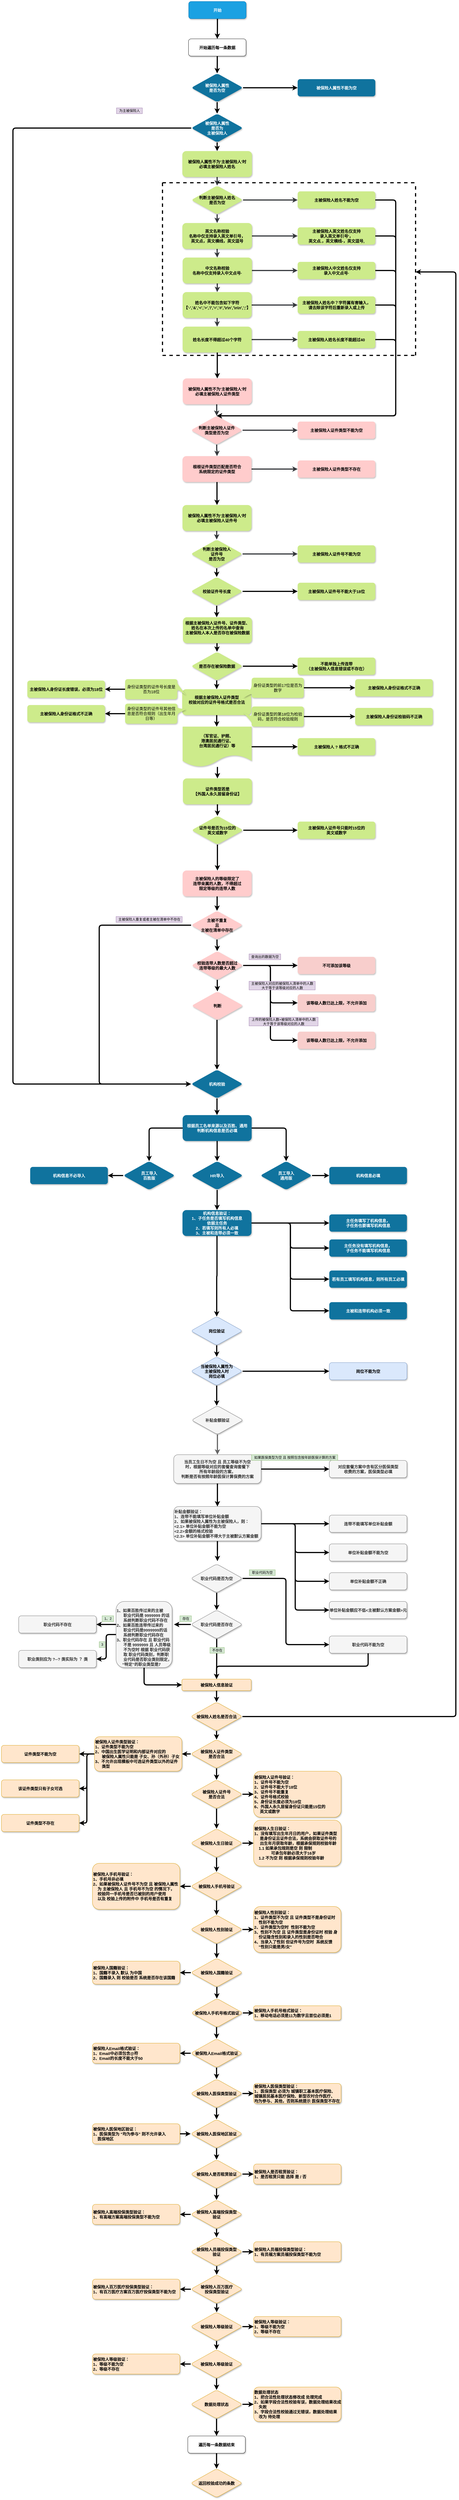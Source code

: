 <mxfile version="14.8.0" type="github"><diagram id="UfFnmLFE3IgdOHFRwmoP" name="Page-1"><mxGraphModel dx="1422" dy="794" grid="1" gridSize="10" guides="1" tooltips="1" connect="1" arrows="1" fold="1" page="1" pageScale="1" pageWidth="827" pageHeight="1169" math="0" shadow="0"><root><mxCell id="0"/><mxCell id="1" parent="0"/><mxCell id="f9KdNZhNyLG5KxZgCPRr-1" style="edgeStyle=elbowEdgeStyle;rounded=1;orthogonalLoop=1;jettySize=auto;elbow=vertical;html=1;fontColor=#000000;strokeWidth=4;" edge="1" parent="1" source="f9KdNZhNyLG5KxZgCPRr-2" target="f9KdNZhNyLG5KxZgCPRr-10"><mxGeometry relative="1" as="geometry"/></mxCell><mxCell id="f9KdNZhNyLG5KxZgCPRr-2" value="开始遍历每一条数据" style="rounded=1;shadow=1;fontStyle=1;fontSize=14;" vertex="1" parent="1"><mxGeometry x="650.5" y="140" width="200" height="60" as="geometry"/></mxCell><mxCell id="f9KdNZhNyLG5KxZgCPRr-3" style="edgeStyle=orthogonalEdgeStyle;rounded=1;orthogonalLoop=1;jettySize=auto;html=1;fontSize=14;fontColor=#FFFFFF;strokeColor=#36393d;strokeWidth=4;fillColor=#cdeb8b;" edge="1" parent="1" source="f9KdNZhNyLG5KxZgCPRr-5" target="f9KdNZhNyLG5KxZgCPRr-8"><mxGeometry relative="1" as="geometry"/></mxCell><mxCell id="f9KdNZhNyLG5KxZgCPRr-4" style="edgeStyle=orthogonalEdgeStyle;rounded=1;orthogonalLoop=1;jettySize=auto;html=1;fontSize=14;fontColor=#FFFFFF;strokeColor=#36393d;strokeWidth=4;fillColor=#cdeb8b;" edge="1" parent="1" source="f9KdNZhNyLG5KxZgCPRr-5" target="f9KdNZhNyLG5KxZgCPRr-40"><mxGeometry relative="1" as="geometry"/></mxCell><mxCell id="f9KdNZhNyLG5KxZgCPRr-5" value="中文名称校验&#10;名称中仅支持录入中文点号·" style="rounded=1;fillColor=#cdeb8b;shadow=1;fontStyle=1;fontSize=14;strokeColor=none;" vertex="1" parent="1"><mxGeometry x="630" y="900" width="241" height="90" as="geometry"/></mxCell><mxCell id="f9KdNZhNyLG5KxZgCPRr-6" style="edgeStyle=orthogonalEdgeStyle;rounded=1;orthogonalLoop=1;jettySize=auto;html=1;fontSize=14;fontColor=#FFFFFF;strokeColor=#36393d;strokeWidth=4;fillColor=#cdeb8b;" edge="1" parent="1" source="f9KdNZhNyLG5KxZgCPRr-8" target="f9KdNZhNyLG5KxZgCPRr-42"><mxGeometry relative="1" as="geometry"/></mxCell><mxCell id="f9KdNZhNyLG5KxZgCPRr-7" style="edgeStyle=orthogonalEdgeStyle;rounded=1;orthogonalLoop=1;jettySize=auto;html=1;fontSize=14;fontColor=#FFFFFF;strokeColor=#36393d;strokeWidth=4;fillColor=#cdeb8b;" edge="1" parent="1" source="f9KdNZhNyLG5KxZgCPRr-8" target="f9KdNZhNyLG5KxZgCPRr-49"><mxGeometry relative="1" as="geometry"/></mxCell><mxCell id="f9KdNZhNyLG5KxZgCPRr-8" value="姓名中不能包含如下字符&#10;【'-','&amp;','&lt;','&gt;','/','=','#','\r\n','\n\n',';'】" style="rounded=1;fillColor=#cdeb8b;shadow=1;fontStyle=1;fontSize=14;strokeColor=none;" vertex="1" parent="1"><mxGeometry x="630" y="1020" width="240" height="90" as="geometry"/></mxCell><mxCell id="f9KdNZhNyLG5KxZgCPRr-9" style="edgeStyle=orthogonalEdgeStyle;rounded=1;orthogonalLoop=1;jettySize=auto;html=1;exitX=0.5;exitY=1;exitDx=0;exitDy=0;strokeColor=#000000;strokeWidth=4;" edge="1" parent="1" source="f9KdNZhNyLG5KxZgCPRr-10" target="f9KdNZhNyLG5KxZgCPRr-15"><mxGeometry relative="1" as="geometry"/></mxCell><mxCell id="f9KdNZhNyLG5KxZgCPRr-10" value="被保险人属性&#10;是否为空" style="rhombus;fillColor=#10739E;strokeColor=none;rounded=1;shadow=1;fontColor=#FFFFFF;fontStyle=1;fontSize=14;" vertex="1" parent="1"><mxGeometry x="660" y="260" width="180" height="100" as="geometry"/></mxCell><mxCell id="f9KdNZhNyLG5KxZgCPRr-11" value="被保险人属性不能为空" style="rounded=1;fillColor=#10739E;shadow=1;strokeColor=none;fontStyle=1;fontSize=14;fontColor=#FFFFFF;" vertex="1" parent="1"><mxGeometry x="1030" y="280" width="270" height="60" as="geometry"/></mxCell><mxCell id="f9KdNZhNyLG5KxZgCPRr-12" value="" style="endArrow=classic;html=1;strokeColor=#000000;strokeWidth=4;exitX=1;exitY=0.5;exitDx=0;exitDy=0;entryX=0;entryY=0.5;entryDx=0;entryDy=0;" edge="1" parent="1" source="f9KdNZhNyLG5KxZgCPRr-10" target="f9KdNZhNyLG5KxZgCPRr-11"><mxGeometry width="50" height="50" relative="1" as="geometry"><mxPoint x="870" y="250" as="sourcePoint"/><mxPoint x="920" y="200" as="targetPoint"/></mxGeometry></mxCell><mxCell id="f9KdNZhNyLG5KxZgCPRr-13" style="edgeStyle=elbowEdgeStyle;rounded=1;orthogonalLoop=1;jettySize=auto;html=1;fontSize=14;fontColor=#FFFFFF;strokeColor=#000000;strokeWidth=4;" edge="1" parent="1" source="f9KdNZhNyLG5KxZgCPRr-15" target="f9KdNZhNyLG5KxZgCPRr-60"><mxGeometry relative="1" as="geometry"/></mxCell><mxCell id="f9KdNZhNyLG5KxZgCPRr-14" style="edgeStyle=orthogonalEdgeStyle;rounded=1;orthogonalLoop=1;jettySize=auto;html=1;exitX=0;exitY=0.5;exitDx=0;exitDy=0;strokeWidth=4;entryX=0;entryY=0.5;entryDx=0;entryDy=0;elbow=vertical;" edge="1" parent="1" source="f9KdNZhNyLG5KxZgCPRr-15" target="f9KdNZhNyLG5KxZgCPRr-17"><mxGeometry relative="1" as="geometry"><mxPoint x="140" y="830" as="targetPoint"/><Array as="points"><mxPoint x="40" y="450"/><mxPoint x="40" y="3772"/></Array></mxGeometry></mxCell><mxCell id="f9KdNZhNyLG5KxZgCPRr-15" value="被保险人属性&#10;是否为&#10;主被保险人" style="rhombus;fillColor=#10739E;strokeColor=none;rounded=1;shadow=1;fontColor=#FFFFFF;fontStyle=1;fontSize=14;" vertex="1" parent="1"><mxGeometry x="660" y="400" width="180" height="100" as="geometry"/></mxCell><mxCell id="f9KdNZhNyLG5KxZgCPRr-16" style="edgeStyle=elbowEdgeStyle;rounded=1;orthogonalLoop=1;jettySize=auto;html=1;strokeWidth=4;" edge="1" parent="1" source="f9KdNZhNyLG5KxZgCPRr-17" target="f9KdNZhNyLG5KxZgCPRr-113"><mxGeometry relative="1" as="geometry"/></mxCell><mxCell id="f9KdNZhNyLG5KxZgCPRr-17" value="机构校验" style="rhombus;fillColor=#10739E;strokeColor=none;rounded=1;shadow=1;fontColor=#FFFFFF;fontStyle=1;fontSize=14;" vertex="1" parent="1"><mxGeometry x="659.5" y="3722" width="180" height="100" as="geometry"/></mxCell><mxCell id="f9KdNZhNyLG5KxZgCPRr-18" style="edgeStyle=orthogonalEdgeStyle;rounded=1;orthogonalLoop=1;jettySize=auto;html=1;exitX=1;exitY=0.5;exitDx=0;exitDy=0;fontSize=14;fontColor=#FFFFFF;strokeColor=#36393d;strokeWidth=4;fillColor=#cdeb8b;" edge="1" parent="1" source="f9KdNZhNyLG5KxZgCPRr-20" target="f9KdNZhNyLG5KxZgCPRr-33"><mxGeometry relative="1" as="geometry"/></mxCell><mxCell id="f9KdNZhNyLG5KxZgCPRr-19" style="edgeStyle=orthogonalEdgeStyle;rounded=1;orthogonalLoop=1;jettySize=auto;html=1;fontSize=14;fontColor=#FFFFFF;strokeColor=#36393d;strokeWidth=4;fillColor=#cdeb8b;" edge="1" parent="1" source="f9KdNZhNyLG5KxZgCPRr-20" target="f9KdNZhNyLG5KxZgCPRr-36"><mxGeometry relative="1" as="geometry"/></mxCell><mxCell id="f9KdNZhNyLG5KxZgCPRr-20" value="判断主被保险人姓名&#10;是否为空" style="rhombus;fillColor=#cdeb8b;rounded=1;shadow=1;fontStyle=1;fontSize=14;strokeColor=none;" vertex="1" parent="1"><mxGeometry x="660" y="650" width="180" height="100" as="geometry"/></mxCell><mxCell id="f9KdNZhNyLG5KxZgCPRr-21" style="edgeStyle=orthogonalEdgeStyle;rounded=1;orthogonalLoop=1;jettySize=auto;html=1;fontSize=14;fontColor=#FFFFFF;strokeColor=#36393d;strokeWidth=4;fillColor=#ffcccc;" edge="1" parent="1" source="f9KdNZhNyLG5KxZgCPRr-23" target="f9KdNZhNyLG5KxZgCPRr-43"><mxGeometry relative="1" as="geometry"/></mxCell><mxCell id="f9KdNZhNyLG5KxZgCPRr-22" style="edgeStyle=orthogonalEdgeStyle;rounded=1;orthogonalLoop=1;jettySize=auto;html=1;fontSize=14;fontColor=#FFFFFF;strokeColor=#36393d;strokeWidth=4;fillColor=#ffcccc;" edge="1" parent="1" source="f9KdNZhNyLG5KxZgCPRr-23" target="f9KdNZhNyLG5KxZgCPRr-46"><mxGeometry relative="1" as="geometry"/></mxCell><mxCell id="f9KdNZhNyLG5KxZgCPRr-23" value="判断主被保险人证件&#10;类型是否为空" style="rhombus;fillColor=#ffcccc;rounded=1;shadow=1;fontStyle=1;fontSize=14;strokeColor=none;" vertex="1" parent="1"><mxGeometry x="658.5" y="1450" width="180" height="100" as="geometry"/></mxCell><mxCell id="f9KdNZhNyLG5KxZgCPRr-24" style="edgeStyle=elbowEdgeStyle;rounded=1;orthogonalLoop=1;jettySize=auto;html=1;fontSize=14;fontColor=#FFFFFF;strokeColor=#36393d;strokeWidth=4;fillColor=#cdeb8b;" edge="1" parent="1" source="f9KdNZhNyLG5KxZgCPRr-26" target="f9KdNZhNyLG5KxZgCPRr-53"><mxGeometry relative="1" as="geometry"/></mxCell><mxCell id="f9KdNZhNyLG5KxZgCPRr-25" style="edgeStyle=elbowEdgeStyle;rounded=1;orthogonalLoop=1;jettySize=auto;html=1;fontSize=14;fontColor=#FFFFFF;strokeColor=#000000;strokeWidth=4;" edge="1" parent="1" source="f9KdNZhNyLG5KxZgCPRr-26" target="f9KdNZhNyLG5KxZgCPRr-58"><mxGeometry relative="1" as="geometry"/></mxCell><mxCell id="f9KdNZhNyLG5KxZgCPRr-26" value="判断主被保险人&#10;证件号&#10;是否为空" style="rhombus;fillColor=#cdeb8b;rounded=1;shadow=1;fontStyle=1;fontSize=14;strokeColor=none;" vertex="1" parent="1"><mxGeometry x="658.5" y="1880" width="180" height="100" as="geometry"/></mxCell><mxCell id="f9KdNZhNyLG5KxZgCPRr-27" style="edgeStyle=orthogonalEdgeStyle;rounded=1;orthogonalLoop=1;jettySize=auto;html=1;strokeWidth=4;entryX=0;entryY=0.5;entryDx=0;entryDy=0;" edge="1" parent="1" source="f9KdNZhNyLG5KxZgCPRr-31" target="f9KdNZhNyLG5KxZgCPRr-100"><mxGeometry relative="1" as="geometry"><mxPoint x="940" y="3360" as="targetPoint"/></mxGeometry></mxCell><mxCell id="f9KdNZhNyLG5KxZgCPRr-28" style="edgeStyle=orthogonalEdgeStyle;rounded=1;orthogonalLoop=1;jettySize=auto;html=1;exitX=0.5;exitY=1;exitDx=0;exitDy=0;entryX=0.5;entryY=0;entryDx=0;entryDy=0;strokeWidth=4;" edge="1" parent="1" source="f9KdNZhNyLG5KxZgCPRr-31" target="f9KdNZhNyLG5KxZgCPRr-103"><mxGeometry relative="1" as="geometry"/></mxCell><mxCell id="f9KdNZhNyLG5KxZgCPRr-29" style="edgeStyle=orthogonalEdgeStyle;rounded=1;orthogonalLoop=1;jettySize=auto;html=1;exitX=1;exitY=0.5;exitDx=0;exitDy=0;entryX=0;entryY=0.5;entryDx=0;entryDy=0;strokeWidth=4;" edge="1" parent="1" source="f9KdNZhNyLG5KxZgCPRr-31" target="f9KdNZhNyLG5KxZgCPRr-104"><mxGeometry relative="1" as="geometry"/></mxCell><mxCell id="f9KdNZhNyLG5KxZgCPRr-30" style="edgeStyle=orthogonalEdgeStyle;rounded=1;orthogonalLoop=1;jettySize=auto;html=1;exitX=1;exitY=0.5;exitDx=0;exitDy=0;entryX=0;entryY=0.5;entryDx=0;entryDy=0;strokeWidth=4;" edge="1" parent="1" source="f9KdNZhNyLG5KxZgCPRr-31" target="f9KdNZhNyLG5KxZgCPRr-106"><mxGeometry relative="1" as="geometry"/></mxCell><mxCell id="f9KdNZhNyLG5KxZgCPRr-31" value="校验连带人数是否超过&#10;连带等级的最大人数" style="rhombus;fillColor=#ffcccc;rounded=1;shadow=1;fontStyle=1;fontSize=14;strokeColor=none;" vertex="1" parent="1"><mxGeometry x="660.5" y="3310" width="180" height="100" as="geometry"/></mxCell><mxCell id="f9KdNZhNyLG5KxZgCPRr-32" style="edgeStyle=elbowEdgeStyle;rounded=1;orthogonalLoop=1;jettySize=auto;html=1;entryX=0.5;entryY=0;entryDx=0;entryDy=0;fontSize=14;fontColor=#FFFFFF;strokeColor=#000000;strokeWidth=4;" edge="1" parent="1" source="f9KdNZhNyLG5KxZgCPRr-33" target="f9KdNZhNyLG5KxZgCPRr-23"><mxGeometry relative="1" as="geometry"><Array as="points"><mxPoint x="1371" y="1440"/></Array></mxGeometry></mxCell><mxCell id="f9KdNZhNyLG5KxZgCPRr-33" value="主被保险人姓名不能为空" style="rounded=1;fillColor=#cdeb8b;shadow=1;fontStyle=1;fontSize=14;strokeColor=none;" vertex="1" parent="1"><mxGeometry x="1030" y="670" width="270" height="60" as="geometry"/></mxCell><mxCell id="f9KdNZhNyLG5KxZgCPRr-34" style="edgeStyle=orthogonalEdgeStyle;rounded=1;orthogonalLoop=1;jettySize=auto;html=1;fontSize=14;fontColor=#FFFFFF;strokeColor=#36393d;strokeWidth=4;fillColor=#cdeb8b;" edge="1" parent="1" source="f9KdNZhNyLG5KxZgCPRr-36" target="f9KdNZhNyLG5KxZgCPRr-5"><mxGeometry relative="1" as="geometry"/></mxCell><mxCell id="f9KdNZhNyLG5KxZgCPRr-35" style="edgeStyle=orthogonalEdgeStyle;rounded=1;orthogonalLoop=1;jettySize=auto;html=1;fontSize=14;fontColor=#FFFFFF;strokeColor=#36393d;strokeWidth=4;fillColor=#cdeb8b;" edge="1" parent="1" source="f9KdNZhNyLG5KxZgCPRr-36" target="f9KdNZhNyLG5KxZgCPRr-38"><mxGeometry relative="1" as="geometry"/></mxCell><mxCell id="f9KdNZhNyLG5KxZgCPRr-36" value="英文名称校验&#10;名称中仅支持录入英文单引号，&#10;英文点，英文横线，英文逗号" style="rounded=1;fillColor=#cdeb8b;shadow=1;fontStyle=1;fontSize=14;strokeColor=none;" vertex="1" parent="1"><mxGeometry x="629" y="780" width="242" height="90" as="geometry"/></mxCell><mxCell id="f9KdNZhNyLG5KxZgCPRr-37" style="edgeStyle=elbowEdgeStyle;rounded=1;orthogonalLoop=1;jettySize=auto;html=1;entryX=0.5;entryY=0;entryDx=0;entryDy=0;fontSize=14;fontColor=#FFFFFF;strokeColor=#000000;strokeWidth=4;" edge="1" parent="1" source="f9KdNZhNyLG5KxZgCPRr-38" target="f9KdNZhNyLG5KxZgCPRr-23"><mxGeometry relative="1" as="geometry"><Array as="points"><mxPoint x="1371" y="1420"/></Array></mxGeometry></mxCell><mxCell id="f9KdNZhNyLG5KxZgCPRr-38" value="主被保险人英文姓名仅支持&#10;录入英文单引号'，&#10;英文点.，英文横线-，英文逗号," style="rounded=1;fillColor=#cdeb8b;shadow=1;fontStyle=1;fontSize=14;strokeColor=none;" vertex="1" parent="1"><mxGeometry x="1030" y="795" width="270" height="60" as="geometry"/></mxCell><mxCell id="f9KdNZhNyLG5KxZgCPRr-39" style="edgeStyle=elbowEdgeStyle;rounded=1;orthogonalLoop=1;jettySize=auto;html=1;entryX=0.5;entryY=0;entryDx=0;entryDy=0;fontSize=14;fontColor=#FFFFFF;strokeColor=#000000;strokeWidth=4;" edge="1" parent="1" source="f9KdNZhNyLG5KxZgCPRr-40" target="f9KdNZhNyLG5KxZgCPRr-23"><mxGeometry relative="1" as="geometry"><Array as="points"><mxPoint x="1371" y="1480"/></Array></mxGeometry></mxCell><mxCell id="f9KdNZhNyLG5KxZgCPRr-40" value="主被保险人中文姓名仅支持&#10;录入中文点号·" style="rounded=1;fillColor=#cdeb8b;shadow=1;fontStyle=1;fontSize=14;strokeColor=none;" vertex="1" parent="1"><mxGeometry x="1030" y="915" width="270" height="60" as="geometry"/></mxCell><mxCell id="f9KdNZhNyLG5KxZgCPRr-41" style="edgeStyle=elbowEdgeStyle;rounded=1;orthogonalLoop=1;jettySize=auto;html=1;entryX=0.5;entryY=0;entryDx=0;entryDy=0;fontSize=14;fontColor=#FFFFFF;strokeColor=#000000;strokeWidth=4;" edge="1" parent="1" source="f9KdNZhNyLG5KxZgCPRr-42" target="f9KdNZhNyLG5KxZgCPRr-23"><mxGeometry relative="1" as="geometry"><Array as="points"><mxPoint x="1371" y="1460"/></Array></mxGeometry></mxCell><mxCell id="f9KdNZhNyLG5KxZgCPRr-42" value="主被保险人姓名中？字符属有害输入，&#10;请去除该字符后重新录入或上传" style="rounded=1;fillColor=#cdeb8b;shadow=1;fontStyle=1;fontSize=14;strokeColor=none;" vertex="1" parent="1"><mxGeometry x="1030" y="1035" width="270" height="60" as="geometry"/></mxCell><mxCell id="f9KdNZhNyLG5KxZgCPRr-43" value="主被保险人证件类型不能为空" style="rounded=1;fillColor=#ffcccc;shadow=1;fontStyle=1;fontSize=14;strokeColor=none;" vertex="1" parent="1"><mxGeometry x="1030" y="1470" width="270" height="60" as="geometry"/></mxCell><mxCell id="f9KdNZhNyLG5KxZgCPRr-44" style="edgeStyle=elbowEdgeStyle;rounded=1;orthogonalLoop=1;jettySize=auto;html=1;fontSize=14;fontColor=#FFFFFF;strokeColor=#36393d;strokeWidth=4;fillColor=#ffcccc;" edge="1" parent="1" source="f9KdNZhNyLG5KxZgCPRr-46" target="f9KdNZhNyLG5KxZgCPRr-52"><mxGeometry relative="1" as="geometry"/></mxCell><mxCell id="f9KdNZhNyLG5KxZgCPRr-45" style="edgeStyle=elbowEdgeStyle;rounded=1;orthogonalLoop=1;jettySize=auto;html=1;fontSize=14;fontColor=#FFFFFF;strokeColor=#000000;strokeWidth=4;" edge="1" parent="1" source="f9KdNZhNyLG5KxZgCPRr-46" target="f9KdNZhNyLG5KxZgCPRr-55"><mxGeometry relative="1" as="geometry"/></mxCell><mxCell id="f9KdNZhNyLG5KxZgCPRr-46" value="根根证件类型匹配是否符合&#10;系统限定的证件类型" style="rounded=1;fillColor=#ffcccc;shadow=1;fontStyle=1;fontSize=14;strokeColor=none;" vertex="1" parent="1"><mxGeometry x="629.5" y="1590" width="240" height="90" as="geometry"/></mxCell><mxCell id="f9KdNZhNyLG5KxZgCPRr-47" style="edgeStyle=orthogonalEdgeStyle;rounded=1;orthogonalLoop=1;jettySize=auto;html=1;fontSize=14;fontColor=#FFFFFF;strokeColor=#36393d;strokeWidth=4;fillColor=#cdeb8b;" edge="1" parent="1" source="f9KdNZhNyLG5KxZgCPRr-49" target="f9KdNZhNyLG5KxZgCPRr-51"><mxGeometry relative="1" as="geometry"/></mxCell><mxCell id="f9KdNZhNyLG5KxZgCPRr-48" style="edgeStyle=elbowEdgeStyle;rounded=1;orthogonalLoop=1;jettySize=auto;html=1;fontSize=14;fontColor=#FFFFFF;strokeColor=#000000;strokeWidth=4;" edge="1" parent="1" source="f9KdNZhNyLG5KxZgCPRr-49" target="f9KdNZhNyLG5KxZgCPRr-62"><mxGeometry relative="1" as="geometry"/></mxCell><mxCell id="f9KdNZhNyLG5KxZgCPRr-49" value="姓名长度不得超过40个字符" style="rounded=1;fillColor=#cdeb8b;shadow=1;fontStyle=1;fontSize=14;strokeColor=none;" vertex="1" parent="1"><mxGeometry x="630" y="1140" width="240" height="90" as="geometry"/></mxCell><mxCell id="f9KdNZhNyLG5KxZgCPRr-50" style="edgeStyle=elbowEdgeStyle;rounded=1;orthogonalLoop=1;jettySize=auto;html=1;entryX=0.5;entryY=0;entryDx=0;entryDy=0;fontSize=14;fontColor=#FFFFFF;strokeColor=#000000;strokeWidth=4;" edge="1" parent="1" source="f9KdNZhNyLG5KxZgCPRr-51" target="f9KdNZhNyLG5KxZgCPRr-23"><mxGeometry relative="1" as="geometry"><Array as="points"><mxPoint x="1371" y="1640"/></Array></mxGeometry></mxCell><mxCell id="f9KdNZhNyLG5KxZgCPRr-51" value="主被保险人姓名长度不能超过40" style="rounded=1;fillColor=#cdeb8b;shadow=1;fontStyle=1;fontSize=14;strokeColor=none;" vertex="1" parent="1"><mxGeometry x="1030" y="1155" width="270" height="60" as="geometry"/></mxCell><mxCell id="f9KdNZhNyLG5KxZgCPRr-52" value="主被保险人证件类型不存在" style="rounded=1;fillColor=#ffcccc;shadow=1;fontStyle=1;fontSize=14;strokeColor=none;" vertex="1" parent="1"><mxGeometry x="1030" y="1605" width="270" height="60" as="geometry"/></mxCell><mxCell id="f9KdNZhNyLG5KxZgCPRr-53" value="主被保险人证件号不能为空" style="rounded=1;fillColor=#cdeb8b;shadow=1;fontStyle=1;fontSize=14;strokeColor=none;" vertex="1" parent="1"><mxGeometry x="1030" y="1900" width="270" height="60" as="geometry"/></mxCell><mxCell id="f9KdNZhNyLG5KxZgCPRr-54" style="edgeStyle=elbowEdgeStyle;rounded=1;orthogonalLoop=1;jettySize=auto;html=1;fontSize=14;fontColor=#FFFFFF;strokeColor=#36393d;strokeWidth=4;fillColor=#cdeb8b;" edge="1" parent="1" source="f9KdNZhNyLG5KxZgCPRr-55" target="f9KdNZhNyLG5KxZgCPRr-26"><mxGeometry relative="1" as="geometry"/></mxCell><mxCell id="f9KdNZhNyLG5KxZgCPRr-55" value="被保险人属性不为'主被保险人'时&#10;必填主被保险人证件号" style="rounded=1;fillColor=#cdeb8b;shadow=1;fontStyle=1;fontSize=14;strokeColor=none;" vertex="1" parent="1"><mxGeometry x="629.5" y="1760" width="240" height="90" as="geometry"/></mxCell><mxCell id="f9KdNZhNyLG5KxZgCPRr-56" style="edgeStyle=elbowEdgeStyle;rounded=1;orthogonalLoop=1;jettySize=auto;html=1;fontSize=14;fontColor=#FFFFFF;strokeColor=#000000;strokeWidth=4;" edge="1" parent="1" source="f9KdNZhNyLG5KxZgCPRr-58" target="f9KdNZhNyLG5KxZgCPRr-63"><mxGeometry relative="1" as="geometry"/></mxCell><mxCell id="f9KdNZhNyLG5KxZgCPRr-57" style="edgeStyle=elbowEdgeStyle;rounded=1;orthogonalLoop=1;jettySize=auto;html=1;fontSize=14;fontColor=#FFFFFF;strokeColor=#000000;strokeWidth=4;" edge="1" parent="1" source="f9KdNZhNyLG5KxZgCPRr-58" target="f9KdNZhNyLG5KxZgCPRr-65"><mxGeometry relative="1" as="geometry"/></mxCell><mxCell id="f9KdNZhNyLG5KxZgCPRr-58" value="校验证件号长度" style="rhombus;fillColor=#cdeb8b;rounded=1;shadow=1;fontStyle=1;fontSize=14;strokeColor=none;" vertex="1" parent="1"><mxGeometry x="658.5" y="2010" width="180" height="100" as="geometry"/></mxCell><mxCell id="f9KdNZhNyLG5KxZgCPRr-59" style="edgeStyle=elbowEdgeStyle;rounded=1;orthogonalLoop=1;jettySize=auto;html=1;fontSize=14;fontColor=#FFFFFF;strokeColor=#36393d;strokeWidth=4;fillColor=#cdeb8b;" edge="1" parent="1" source="f9KdNZhNyLG5KxZgCPRr-60" target="f9KdNZhNyLG5KxZgCPRr-20"><mxGeometry relative="1" as="geometry"/></mxCell><mxCell id="f9KdNZhNyLG5KxZgCPRr-60" value="被保险人属性不为'主被保险人'时&#10;必填主被保险人姓名" style="rounded=1;fillColor=#cdeb8b;shadow=1;fontStyle=1;fontSize=14;strokeColor=none;" vertex="1" parent="1"><mxGeometry x="629" y="530" width="242" height="90" as="geometry"/></mxCell><mxCell id="f9KdNZhNyLG5KxZgCPRr-61" style="edgeStyle=elbowEdgeStyle;rounded=1;orthogonalLoop=1;jettySize=auto;html=1;fontSize=14;fontColor=#FFFFFF;strokeColor=#36393d;strokeWidth=4;fillColor=#ffcccc;" edge="1" parent="1" source="f9KdNZhNyLG5KxZgCPRr-62" target="f9KdNZhNyLG5KxZgCPRr-23"><mxGeometry relative="1" as="geometry"/></mxCell><mxCell id="f9KdNZhNyLG5KxZgCPRr-62" value="被保险人属性不为'主被保险人'时&#10;必填主被保险人证件类型" style="rounded=1;fillColor=#ffcccc;shadow=1;fontStyle=1;fontSize=14;strokeColor=none;" vertex="1" parent="1"><mxGeometry x="630.5" y="1320" width="240" height="90" as="geometry"/></mxCell><mxCell id="f9KdNZhNyLG5KxZgCPRr-63" value="主被保险人证件号不能大于18位" style="rounded=1;fillColor=#cdeb8b;shadow=1;fontStyle=1;fontSize=14;strokeColor=none;" vertex="1" parent="1"><mxGeometry x="1030" y="2030" width="270" height="60" as="geometry"/></mxCell><mxCell id="f9KdNZhNyLG5KxZgCPRr-64" style="edgeStyle=elbowEdgeStyle;rounded=1;orthogonalLoop=1;jettySize=auto;html=1;fontSize=14;fontColor=#FFFFFF;strokeColor=#000000;strokeWidth=4;" edge="1" parent="1" source="f9KdNZhNyLG5KxZgCPRr-65" target="f9KdNZhNyLG5KxZgCPRr-68"><mxGeometry relative="1" as="geometry"/></mxCell><mxCell id="f9KdNZhNyLG5KxZgCPRr-65" value="根据主被保险人证件号、证件类型、&#10;姓名在本次上传的名单中查询&#10;主被保险人本人是否存在被保险数据&#10;" style="rounded=1;fillColor=#cdeb8b;shadow=1;fontStyle=1;fontSize=14;strokeColor=none;" vertex="1" parent="1"><mxGeometry x="631" y="2150" width="240" height="90" as="geometry"/></mxCell><mxCell id="f9KdNZhNyLG5KxZgCPRr-66" style="edgeStyle=elbowEdgeStyle;rounded=1;orthogonalLoop=1;jettySize=auto;html=1;fontSize=14;fontColor=#FFFFFF;strokeColor=#000000;strokeWidth=4;" edge="1" parent="1" source="f9KdNZhNyLG5KxZgCPRr-68" target="f9KdNZhNyLG5KxZgCPRr-69"><mxGeometry relative="1" as="geometry"/></mxCell><mxCell id="f9KdNZhNyLG5KxZgCPRr-67" style="edgeStyle=elbowEdgeStyle;rounded=1;orthogonalLoop=1;jettySize=auto;html=1;entryX=0.5;entryY=0;entryDx=0;entryDy=0;fontSize=14;fontColor=#FFFFFF;strokeColor=#000000;strokeWidth=4;" edge="1" parent="1" source="f9KdNZhNyLG5KxZgCPRr-68" target="f9KdNZhNyLG5KxZgCPRr-71"><mxGeometry relative="1" as="geometry"/></mxCell><mxCell id="f9KdNZhNyLG5KxZgCPRr-68" value="是否存在被保险数据" style="rhombus;fillColor=#cdeb8b;rounded=1;shadow=1;fontStyle=1;fontSize=14;strokeColor=none;" vertex="1" parent="1"><mxGeometry x="659.5" y="2270" width="180" height="100" as="geometry"/></mxCell><mxCell id="f9KdNZhNyLG5KxZgCPRr-69" value="不能单独上传连带&#10;（主被保险人信息错误或不存在）" style="rounded=1;fillColor=#cdeb8b;shadow=1;fontStyle=1;fontSize=14;strokeColor=none;" vertex="1" parent="1"><mxGeometry x="1030" y="2290" width="270" height="60" as="geometry"/></mxCell><mxCell id="f9KdNZhNyLG5KxZgCPRr-70" style="edgeStyle=elbowEdgeStyle;rounded=1;orthogonalLoop=1;jettySize=auto;html=1;fontSize=14;fontColor=#FFFFFF;strokeColor=#000000;strokeWidth=4;" edge="1" parent="1" source="f9KdNZhNyLG5KxZgCPRr-71"><mxGeometry relative="1" as="geometry"><mxPoint x="748.5" y="2530" as="targetPoint"/></mxGeometry></mxCell><mxCell id="f9KdNZhNyLG5KxZgCPRr-71" value="根据主被保险人证件类型&#10;校验对应的证件号格式是否合法&#10;" style="rounded=1;fillColor=#cdeb8b;shadow=1;fontStyle=1;fontSize=14;strokeColor=none;" vertex="1" parent="1"><mxGeometry x="628.5" y="2400" width="240" height="90" as="geometry"/></mxCell><mxCell id="f9KdNZhNyLG5KxZgCPRr-72" style="edgeStyle=elbowEdgeStyle;rounded=1;orthogonalLoop=1;jettySize=auto;html=1;fontSize=14;fontColor=#FFFFFF;strokeColor=#000000;strokeWidth=4;" edge="1" parent="1" source="f9KdNZhNyLG5KxZgCPRr-73" target="f9KdNZhNyLG5KxZgCPRr-76"><mxGeometry relative="1" as="geometry"/></mxCell><mxCell id="f9KdNZhNyLG5KxZgCPRr-73" value="身份证类型的前17位是否为数字" style="shape=callout;whiteSpace=wrap;html=1;perimeter=calloutPerimeter;rounded=1;shadow=1;fontSize=14;fillColor=#cdeb8b;direction=south;position2=1;strokeColor=none;" vertex="1" parent="1"><mxGeometry x="840" y="2360" width="211.5" height="70" as="geometry"/></mxCell><mxCell id="f9KdNZhNyLG5KxZgCPRr-74" style="edgeStyle=elbowEdgeStyle;rounded=1;orthogonalLoop=1;jettySize=auto;html=1;fontSize=14;fontColor=#FFFFFF;strokeColor=#000000;strokeWidth=4;" edge="1" parent="1" source="f9KdNZhNyLG5KxZgCPRr-75" target="f9KdNZhNyLG5KxZgCPRr-77"><mxGeometry relative="1" as="geometry"/></mxCell><mxCell id="f9KdNZhNyLG5KxZgCPRr-75" value="身份证类型的第18位为检验码，是否符合校验规则" style="shape=callout;whiteSpace=wrap;html=1;perimeter=calloutPerimeter;rounded=1;shadow=1;fontSize=14;fillColor=#cdeb8b;direction=south;position2=0.29;strokeColor=none;" vertex="1" parent="1"><mxGeometry x="840" y="2460" width="211.5" height="70" as="geometry"/></mxCell><mxCell id="f9KdNZhNyLG5KxZgCPRr-76" value="主被保险人身份证格式不正确" style="rounded=1;fillColor=#cdeb8b;shadow=1;fontStyle=1;fontSize=14;strokeColor=none;" vertex="1" parent="1"><mxGeometry x="1230" y="2365" width="270" height="60" as="geometry"/></mxCell><mxCell id="f9KdNZhNyLG5KxZgCPRr-77" value="主被保险人身份证检验码不正确" style="rounded=1;fillColor=#cdeb8b;shadow=1;fontStyle=1;fontSize=14;strokeColor=none;" vertex="1" parent="1"><mxGeometry x="1230" y="2465" width="270" height="60" as="geometry"/></mxCell><mxCell id="f9KdNZhNyLG5KxZgCPRr-78" style="edgeStyle=elbowEdgeStyle;rounded=1;orthogonalLoop=1;jettySize=auto;html=1;entryX=1;entryY=0.5;entryDx=0;entryDy=0;fontSize=14;fontColor=#FFFFFF;strokeColor=#000000;strokeWidth=4;" edge="1" parent="1" source="f9KdNZhNyLG5KxZgCPRr-79" target="f9KdNZhNyLG5KxZgCPRr-82"><mxGeometry relative="1" as="geometry"/></mxCell><mxCell id="f9KdNZhNyLG5KxZgCPRr-79" value="身份证类型的证件号长度是否为18位" style="shape=callout;whiteSpace=wrap;html=1;perimeter=calloutPerimeter;rounded=1;shadow=1;fontSize=14;fillColor=#cdeb8b;direction=north;position2=0.21;strokeColor=none;" vertex="1" parent="1"><mxGeometry x="430" y="2365" width="211.5" height="70" as="geometry"/></mxCell><mxCell id="f9KdNZhNyLG5KxZgCPRr-80" style="edgeStyle=elbowEdgeStyle;rounded=1;orthogonalLoop=1;jettySize=auto;html=1;entryX=1;entryY=0.5;entryDx=0;entryDy=0;fontSize=14;fontColor=#FFFFFF;strokeColor=#000000;strokeWidth=4;" edge="1" parent="1" source="f9KdNZhNyLG5KxZgCPRr-81" target="f9KdNZhNyLG5KxZgCPRr-83"><mxGeometry relative="1" as="geometry"/></mxCell><mxCell id="f9KdNZhNyLG5KxZgCPRr-81" value="身份证类型的证件号其他信息是否符合规则（出生年月日等）" style="shape=callout;whiteSpace=wrap;html=1;perimeter=calloutPerimeter;rounded=1;shadow=1;fontSize=14;fillColor=#cdeb8b;direction=north;position2=0.71;strokeColor=none;" vertex="1" parent="1"><mxGeometry x="430" y="2450" width="211.5" height="70" as="geometry"/></mxCell><mxCell id="f9KdNZhNyLG5KxZgCPRr-82" value="主被保险人身份证长度错误，必须为18位" style="rounded=1;fillColor=#cdeb8b;shadow=1;fontStyle=1;fontSize=14;strokeColor=none;" vertex="1" parent="1"><mxGeometry x="90" y="2370" width="270" height="60" as="geometry"/></mxCell><mxCell id="f9KdNZhNyLG5KxZgCPRr-83" value="主被保险人身份证格式不正确" style="rounded=1;fillColor=#cdeb8b;shadow=1;fontStyle=1;fontSize=14;strokeColor=none;" vertex="1" parent="1"><mxGeometry x="90" y="2455" width="270" height="60" as="geometry"/></mxCell><mxCell id="f9KdNZhNyLG5KxZgCPRr-84" style="edgeStyle=elbowEdgeStyle;rounded=1;orthogonalLoop=1;jettySize=auto;html=1;fontSize=14;fontColor=#FFFFFF;strokeColor=#000000;strokeWidth=4;" edge="1" parent="1" source="f9KdNZhNyLG5KxZgCPRr-86" target="f9KdNZhNyLG5KxZgCPRr-87"><mxGeometry relative="1" as="geometry"/></mxCell><mxCell id="f9KdNZhNyLG5KxZgCPRr-85" style="edgeStyle=elbowEdgeStyle;rounded=1;orthogonalLoop=1;jettySize=auto;html=1;entryX=0.5;entryY=0;entryDx=0;entryDy=0;fontSize=14;fontColor=#FFFFFF;strokeColor=#000000;strokeWidth=4;" edge="1" parent="1" source="f9KdNZhNyLG5KxZgCPRr-86" target="f9KdNZhNyLG5KxZgCPRr-89"><mxGeometry relative="1" as="geometry"/></mxCell><mxCell id="f9KdNZhNyLG5KxZgCPRr-86" value="（军官证、护照、&#10;港澳居民通行证、&#10;台湾居民通行证）等" style="shape=document;boundedLbl=1;rounded=1;shadow=1;fontSize=14;fillColor=#cdeb8b;strokeColor=none;fontStyle=1" vertex="1" parent="1"><mxGeometry x="630" y="2530" width="240" height="140" as="geometry"/></mxCell><mxCell id="f9KdNZhNyLG5KxZgCPRr-87" value="主被保险人 ? 格式不正确" style="rounded=1;fillColor=#cdeb8b;shadow=1;fontStyle=1;fontSize=14;strokeColor=none;" vertex="1" parent="1"><mxGeometry x="1030" y="2570" width="270" height="60" as="geometry"/></mxCell><mxCell id="f9KdNZhNyLG5KxZgCPRr-88" style="edgeStyle=elbowEdgeStyle;rounded=1;orthogonalLoop=1;jettySize=auto;html=1;fontSize=14;fontColor=#FFFFFF;strokeColor=#000000;strokeWidth=4;" edge="1" parent="1" source="f9KdNZhNyLG5KxZgCPRr-89" target="f9KdNZhNyLG5KxZgCPRr-92"><mxGeometry relative="1" as="geometry"/></mxCell><mxCell id="f9KdNZhNyLG5KxZgCPRr-89" value="证件类型若是&#10;【外国人永久居留身份证】" style="rounded=1;fillColor=#cdeb8b;shadow=1;fontStyle=1;fontSize=14;strokeColor=none;" vertex="1" parent="1"><mxGeometry x="631" y="2710" width="240" height="90" as="geometry"/></mxCell><mxCell id="f9KdNZhNyLG5KxZgCPRr-90" style="edgeStyle=elbowEdgeStyle;rounded=1;orthogonalLoop=1;jettySize=auto;html=1;fontSize=14;fontColor=#FFFFFF;strokeColor=#000000;strokeWidth=4;" edge="1" parent="1" source="f9KdNZhNyLG5KxZgCPRr-92" target="f9KdNZhNyLG5KxZgCPRr-93"><mxGeometry relative="1" as="geometry"/></mxCell><mxCell id="f9KdNZhNyLG5KxZgCPRr-91" style="edgeStyle=elbowEdgeStyle;rounded=1;orthogonalLoop=1;jettySize=auto;html=1;fontSize=14;fontColor=#FFFFFF;strokeColor=#000000;strokeWidth=4;" edge="1" parent="1" source="f9KdNZhNyLG5KxZgCPRr-92" target="f9KdNZhNyLG5KxZgCPRr-96"><mxGeometry relative="1" as="geometry"/></mxCell><mxCell id="f9KdNZhNyLG5KxZgCPRr-92" value="证件号是否为15位的&#10;英文或数字" style="rhombus;fillColor=#cdeb8b;rounded=1;shadow=1;fontStyle=1;fontSize=14;strokeColor=none;" vertex="1" parent="1"><mxGeometry x="661" y="2840" width="180" height="100" as="geometry"/></mxCell><mxCell id="f9KdNZhNyLG5KxZgCPRr-93" value="主被保险人证件号只能时15位的&#10;英文或数字" style="rounded=1;fillColor=#cdeb8b;shadow=1;fontStyle=1;fontSize=14;strokeColor=none;" vertex="1" parent="1"><mxGeometry x="1030" y="2860" width="270" height="60" as="geometry"/></mxCell><mxCell id="f9KdNZhNyLG5KxZgCPRr-94" style="edgeStyle=orthogonalEdgeStyle;rounded=0;orthogonalLoop=1;jettySize=auto;html=1;" edge="1" parent="1" source="f9KdNZhNyLG5KxZgCPRr-96" target="f9KdNZhNyLG5KxZgCPRr-99"><mxGeometry relative="1" as="geometry"/></mxCell><mxCell id="f9KdNZhNyLG5KxZgCPRr-95" value="" style="edgeStyle=orthogonalEdgeStyle;rounded=1;orthogonalLoop=1;jettySize=auto;html=1;strokeWidth=4;" edge="1" parent="1" source="f9KdNZhNyLG5KxZgCPRr-96" target="f9KdNZhNyLG5KxZgCPRr-99"><mxGeometry relative="1" as="geometry"/></mxCell><mxCell id="f9KdNZhNyLG5KxZgCPRr-96" value="主被保险人的等级限定了&#10;连带亲属的人数，不得超过&#10;限定等级的连带人数" style="rounded=1;fillColor=#ffcccc;shadow=1;fontStyle=1;fontSize=14;strokeColor=none;" vertex="1" parent="1"><mxGeometry x="630" y="3030" width="240" height="90" as="geometry"/></mxCell><mxCell id="f9KdNZhNyLG5KxZgCPRr-97" style="edgeStyle=orthogonalEdgeStyle;rounded=1;orthogonalLoop=1;jettySize=auto;html=1;strokeWidth=4;" edge="1" parent="1" source="f9KdNZhNyLG5KxZgCPRr-99"><mxGeometry relative="1" as="geometry"><mxPoint x="750" y="3310" as="targetPoint"/></mxGeometry></mxCell><mxCell id="f9KdNZhNyLG5KxZgCPRr-98" style="edgeStyle=elbowEdgeStyle;rounded=1;orthogonalLoop=1;jettySize=auto;html=1;entryX=0;entryY=0.5;entryDx=0;entryDy=0;strokeWidth=4;" edge="1" parent="1" source="f9KdNZhNyLG5KxZgCPRr-99" target="f9KdNZhNyLG5KxZgCPRr-17"><mxGeometry relative="1" as="geometry"><Array as="points"><mxPoint x="340" y="3380"/><mxPoint x="480" y="3490"/><mxPoint x="330" y="3470"/></Array></mxGeometry></mxCell><mxCell id="f9KdNZhNyLG5KxZgCPRr-99" value="主被不重复&#10;且&#10;主被在清单中存在" style="rhombus;fillColor=#ffcccc;rounded=1;shadow=1;fontStyle=1;fontSize=14;strokeColor=none;" vertex="1" parent="1"><mxGeometry x="659.5" y="3170" width="180" height="100" as="geometry"/></mxCell><mxCell id="f9KdNZhNyLG5KxZgCPRr-100" value="不可添加该等级" style="rounded=1;fillColor=#f8cecc;shadow=1;fontStyle=1;fontSize=14;strokeColor=none;" vertex="1" parent="1"><mxGeometry x="1030" y="3330" width="270" height="60" as="geometry"/></mxCell><mxCell id="f9KdNZhNyLG5KxZgCPRr-101" value="查询出的数据为空" style="text;html=1;align=center;verticalAlign=middle;resizable=0;points=[];autosize=1;strokeColor=#9673a6;fillColor=#e1d5e7;" vertex="1" parent="1"><mxGeometry x="861" y="3320" width="110" height="20" as="geometry"/></mxCell><mxCell id="f9KdNZhNyLG5KxZgCPRr-102" style="edgeStyle=elbowEdgeStyle;rounded=1;orthogonalLoop=1;jettySize=auto;html=1;entryX=0.5;entryY=0;entryDx=0;entryDy=0;strokeWidth=4;" edge="1" parent="1" source="f9KdNZhNyLG5KxZgCPRr-103" target="f9KdNZhNyLG5KxZgCPRr-17"><mxGeometry relative="1" as="geometry"/></mxCell><mxCell id="f9KdNZhNyLG5KxZgCPRr-103" value="判断" style="rhombus;fillColor=#ffcccc;rounded=1;shadow=1;fontStyle=1;fontSize=14;strokeColor=none;" vertex="1" parent="1"><mxGeometry x="661" y="3450" width="180" height="100" as="geometry"/></mxCell><mxCell id="f9KdNZhNyLG5KxZgCPRr-104" value="该等级人数已达上限，不允许添加" style="rounded=1;fillColor=#f8cecc;shadow=1;fontStyle=1;fontSize=14;strokeColor=none;" vertex="1" parent="1"><mxGeometry x="1030" y="3460" width="270" height="60" as="geometry"/></mxCell><mxCell id="f9KdNZhNyLG5KxZgCPRr-105" value="主被保险人对应的被保险人清单中的人数&lt;br&gt;大于等于该等级对应的人数" style="text;html=1;align=center;verticalAlign=middle;resizable=0;points=[];autosize=1;strokeColor=#9673a6;fillColor=#e1d5e7;" vertex="1" parent="1"><mxGeometry x="861" y="3415" width="230" height="30" as="geometry"/></mxCell><mxCell id="f9KdNZhNyLG5KxZgCPRr-106" value="该等级人数已达上限，不允许添加" style="rounded=1;fillColor=#f8cecc;shadow=1;fontStyle=1;fontSize=14;strokeColor=none;" vertex="1" parent="1"><mxGeometry x="1030" y="3590" width="270" height="60" as="geometry"/></mxCell><mxCell id="f9KdNZhNyLG5KxZgCPRr-107" value="上传的被保险人数+被保险人清单中的人数 &lt;br&gt;大于等于该等级对应的人数" style="text;html=1;align=center;verticalAlign=middle;resizable=0;points=[];autosize=1;strokeColor=#9673a6;fillColor=#e1d5e7;" vertex="1" parent="1"><mxGeometry x="861" y="3540" width="240" height="30" as="geometry"/></mxCell><mxCell id="f9KdNZhNyLG5KxZgCPRr-108" value="为主被保险人" style="text;html=1;align=center;verticalAlign=middle;resizable=0;points=[];autosize=1;strokeColor=#9673a6;fillColor=#e1d5e7;" vertex="1" parent="1"><mxGeometry x="400" y="380" width="90" height="20" as="geometry"/></mxCell><mxCell id="f9KdNZhNyLG5KxZgCPRr-109" value="主被保险人重复或者主被在清单中不存在" style="text;html=1;align=center;verticalAlign=middle;resizable=0;points=[];autosize=1;strokeColor=#9673a6;fillColor=#e1d5e7;" vertex="1" parent="1"><mxGeometry x="398.5" y="3190" width="230" height="20" as="geometry"/></mxCell><mxCell id="f9KdNZhNyLG5KxZgCPRr-110" style="edgeStyle=orthogonalEdgeStyle;rounded=1;orthogonalLoop=1;jettySize=auto;html=1;strokeWidth=4;" edge="1" parent="1" source="f9KdNZhNyLG5KxZgCPRr-113" target="f9KdNZhNyLG5KxZgCPRr-119"><mxGeometry relative="1" as="geometry"/></mxCell><mxCell id="f9KdNZhNyLG5KxZgCPRr-111" style="edgeStyle=orthogonalEdgeStyle;rounded=1;orthogonalLoop=1;jettySize=auto;html=1;entryX=0.5;entryY=0;entryDx=0;entryDy=0;strokeWidth=4;" edge="1" parent="1" source="f9KdNZhNyLG5KxZgCPRr-113" target="f9KdNZhNyLG5KxZgCPRr-115"><mxGeometry relative="1" as="geometry"/></mxCell><mxCell id="f9KdNZhNyLG5KxZgCPRr-112" style="edgeStyle=orthogonalEdgeStyle;rounded=1;orthogonalLoop=1;jettySize=auto;html=1;entryX=0.5;entryY=0;entryDx=0;entryDy=0;strokeWidth=4;" edge="1" parent="1" source="f9KdNZhNyLG5KxZgCPRr-113" target="f9KdNZhNyLG5KxZgCPRr-117"><mxGeometry relative="1" as="geometry"/></mxCell><mxCell id="f9KdNZhNyLG5KxZgCPRr-113" value="根据员工名单来源以及百胜、通用&#10;判断机构信息是否必填" style="rounded=1;shadow=1;fontStyle=1;fontSize=14;strokeColor=none;fillColor=#10739E;fontColor=#FFFFFF;" vertex="1" parent="1"><mxGeometry x="630" y="3880" width="240" height="90" as="geometry"/></mxCell><mxCell id="f9KdNZhNyLG5KxZgCPRr-114" style="edgeStyle=orthogonalEdgeStyle;rounded=1;orthogonalLoop=1;jettySize=auto;html=1;entryX=0.5;entryY=0;entryDx=0;entryDy=0;fontColor=#FFFFFF;strokeWidth=4;" edge="1" parent="1" source="f9KdNZhNyLG5KxZgCPRr-115" target="f9KdNZhNyLG5KxZgCPRr-127"><mxGeometry relative="1" as="geometry"/></mxCell><mxCell id="f9KdNZhNyLG5KxZgCPRr-115" value="HR导入" style="rhombus;fillColor=#10739E;strokeColor=none;rounded=1;shadow=1;fontColor=#FFFFFF;fontStyle=1;fontSize=14;" vertex="1" parent="1"><mxGeometry x="660" y="4040" width="180" height="100" as="geometry"/></mxCell><mxCell id="f9KdNZhNyLG5KxZgCPRr-116" style="edgeStyle=orthogonalEdgeStyle;rounded=1;orthogonalLoop=1;jettySize=auto;html=1;strokeWidth=4;" edge="1" parent="1" source="f9KdNZhNyLG5KxZgCPRr-117" target="f9KdNZhNyLG5KxZgCPRr-120"><mxGeometry relative="1" as="geometry"/></mxCell><mxCell id="f9KdNZhNyLG5KxZgCPRr-117" value="员工导入&#10;百胜版" style="rhombus;fillColor=#10739E;strokeColor=none;rounded=1;shadow=1;fontColor=#FFFFFF;fontStyle=1;fontSize=14;" vertex="1" parent="1"><mxGeometry x="423.5" y="4040" width="180" height="100" as="geometry"/></mxCell><mxCell id="f9KdNZhNyLG5KxZgCPRr-118" style="edgeStyle=orthogonalEdgeStyle;rounded=1;orthogonalLoop=1;jettySize=auto;html=1;strokeWidth=4;" edge="1" parent="1" source="f9KdNZhNyLG5KxZgCPRr-119" target="f9KdNZhNyLG5KxZgCPRr-121"><mxGeometry relative="1" as="geometry"/></mxCell><mxCell id="f9KdNZhNyLG5KxZgCPRr-119" value="员工导入&#10;通用版" style="rhombus;fillColor=#10739E;strokeColor=none;rounded=1;shadow=1;fontColor=#FFFFFF;fontStyle=1;fontSize=14;" vertex="1" parent="1"><mxGeometry x="900" y="4040" width="180" height="100" as="geometry"/></mxCell><mxCell id="f9KdNZhNyLG5KxZgCPRr-120" value="机构信息不必导入" style="rounded=1;shadow=1;fontStyle=1;fontSize=14;strokeColor=none;fillColor=#10739E;fontColor=#FFFFFF;" vertex="1" parent="1"><mxGeometry x="100" y="4060" width="270" height="60" as="geometry"/></mxCell><mxCell id="f9KdNZhNyLG5KxZgCPRr-121" value="机构信息必填" style="rounded=1;shadow=1;fontStyle=1;fontSize=14;strokeColor=none;fillColor=#10739E;fontColor=#FFFFFF;" vertex="1" parent="1"><mxGeometry x="1140" y="4060" width="270" height="60" as="geometry"/></mxCell><mxCell id="f9KdNZhNyLG5KxZgCPRr-122" style="edgeStyle=orthogonalEdgeStyle;rounded=1;orthogonalLoop=1;jettySize=auto;html=1;fontColor=#FFFFFF;strokeWidth=4;" edge="1" parent="1" source="f9KdNZhNyLG5KxZgCPRr-127" target="f9KdNZhNyLG5KxZgCPRr-128"><mxGeometry relative="1" as="geometry"/></mxCell><mxCell id="f9KdNZhNyLG5KxZgCPRr-123" style="edgeStyle=orthogonalEdgeStyle;rounded=1;orthogonalLoop=1;jettySize=auto;html=1;exitX=1;exitY=0.5;exitDx=0;exitDy=0;entryX=0;entryY=0.5;entryDx=0;entryDy=0;fontColor=#FFFFFF;strokeWidth=4;" edge="1" parent="1" source="f9KdNZhNyLG5KxZgCPRr-127" target="f9KdNZhNyLG5KxZgCPRr-129"><mxGeometry relative="1" as="geometry"/></mxCell><mxCell id="f9KdNZhNyLG5KxZgCPRr-124" style="edgeStyle=orthogonalEdgeStyle;rounded=1;orthogonalLoop=1;jettySize=auto;html=1;exitX=1;exitY=0.5;exitDx=0;exitDy=0;entryX=0;entryY=0.5;entryDx=0;entryDy=0;fontColor=#FFFFFF;strokeWidth=4;" edge="1" parent="1" source="f9KdNZhNyLG5KxZgCPRr-127" target="f9KdNZhNyLG5KxZgCPRr-130"><mxGeometry relative="1" as="geometry"/></mxCell><mxCell id="f9KdNZhNyLG5KxZgCPRr-125" style="edgeStyle=orthogonalEdgeStyle;rounded=1;orthogonalLoop=1;jettySize=auto;html=1;exitX=1;exitY=0.5;exitDx=0;exitDy=0;entryX=0;entryY=0.5;entryDx=0;entryDy=0;fontColor=#FFFFFF;strokeWidth=4;" edge="1" parent="1" source="f9KdNZhNyLG5KxZgCPRr-127" target="f9KdNZhNyLG5KxZgCPRr-131"><mxGeometry relative="1" as="geometry"/></mxCell><mxCell id="f9KdNZhNyLG5KxZgCPRr-126" style="edgeStyle=orthogonalEdgeStyle;rounded=1;orthogonalLoop=1;jettySize=auto;html=1;fontColor=#FFFFFF;strokeWidth=4;" edge="1" parent="1" source="f9KdNZhNyLG5KxZgCPRr-127" target="f9KdNZhNyLG5KxZgCPRr-133"><mxGeometry relative="1" as="geometry"/></mxCell><mxCell id="f9KdNZhNyLG5KxZgCPRr-127" value="机构信息验证：&#10;1、子任务是否填写机构信息&#10;依据主任务&#10;2、若填写则所有人必填&#10;3、主被和连带必须一致" style="rounded=1;shadow=1;fontStyle=1;fontSize=14;strokeColor=none;fillColor=#10739E;fontColor=#FFFFFF;" vertex="1" parent="1"><mxGeometry x="629.5" y="4210" width="240" height="90" as="geometry"/></mxCell><mxCell id="f9KdNZhNyLG5KxZgCPRr-128" value="主任务填写了机构信息，&#10;子任务也要填写机构信息" style="rounded=1;shadow=1;fontStyle=1;fontSize=14;strokeColor=none;fillColor=#10739E;fontColor=#FFFFFF;" vertex="1" parent="1"><mxGeometry x="1140" y="4225" width="270" height="60" as="geometry"/></mxCell><mxCell id="f9KdNZhNyLG5KxZgCPRr-129" value="若有员工填写机构信息，则所有员工必填" style="rounded=1;shadow=1;fontStyle=1;fontSize=14;strokeColor=none;fillColor=#10739E;fontColor=#FFFFFF;" vertex="1" parent="1"><mxGeometry x="1140" y="4420" width="270" height="60" as="geometry"/></mxCell><mxCell id="f9KdNZhNyLG5KxZgCPRr-130" value="主被和连带机构必须一致" style="rounded=1;shadow=1;fontStyle=1;fontSize=14;strokeColor=none;fillColor=#10739E;fontColor=#FFFFFF;" vertex="1" parent="1"><mxGeometry x="1140" y="4530" width="270" height="60" as="geometry"/></mxCell><mxCell id="f9KdNZhNyLG5KxZgCPRr-131" value="主任务没有填写机构信息，&#10;子任务不能填写机构信息" style="rounded=1;shadow=1;fontStyle=1;fontSize=14;strokeColor=none;fillColor=#10739E;fontColor=#FFFFFF;" vertex="1" parent="1"><mxGeometry x="1140" y="4312" width="270" height="60" as="geometry"/></mxCell><mxCell id="f9KdNZhNyLG5KxZgCPRr-132" style="edgeStyle=orthogonalEdgeStyle;rounded=1;orthogonalLoop=1;jettySize=auto;html=1;fontColor=#FFFFFF;strokeWidth=4;" edge="1" parent="1" source="f9KdNZhNyLG5KxZgCPRr-133"><mxGeometry relative="1" as="geometry"><mxPoint x="748.5" y="4720.0" as="targetPoint"/></mxGeometry></mxCell><mxCell id="f9KdNZhNyLG5KxZgCPRr-133" value="岗位验证" style="rhombus;fillColor=#dae8fc;strokeColor=#6c8ebf;rounded=1;shadow=1;fontStyle=1;fontSize=14;" vertex="1" parent="1"><mxGeometry x="658.5" y="4580" width="180" height="100" as="geometry"/></mxCell><mxCell id="f9KdNZhNyLG5KxZgCPRr-134" style="edgeStyle=orthogonalEdgeStyle;rounded=1;orthogonalLoop=1;jettySize=auto;html=1;fontColor=#FFFFFF;strokeWidth=4;" edge="1" parent="1" source="f9KdNZhNyLG5KxZgCPRr-136" target="f9KdNZhNyLG5KxZgCPRr-137"><mxGeometry relative="1" as="geometry"/></mxCell><mxCell id="f9KdNZhNyLG5KxZgCPRr-135" style="edgeStyle=orthogonalEdgeStyle;rounded=1;orthogonalLoop=1;jettySize=auto;html=1;fontColor=#FFFFFF;strokeWidth=4;" edge="1" parent="1" source="f9KdNZhNyLG5KxZgCPRr-136"><mxGeometry relative="1" as="geometry"><mxPoint x="748.5" y="4890.0" as="targetPoint"/></mxGeometry></mxCell><mxCell id="f9KdNZhNyLG5KxZgCPRr-136" value="当被保险人属性为&#10;主被保险人时&#10;岗位必填" style="rhombus;fillColor=#dae8fc;strokeColor=#6c8ebf;rounded=1;shadow=1;fontStyle=1;fontSize=14;" vertex="1" parent="1"><mxGeometry x="658.5" y="4720" width="180" height="100" as="geometry"/></mxCell><mxCell id="f9KdNZhNyLG5KxZgCPRr-137" value="岗位不能为空" style="rounded=1;shadow=1;fontStyle=1;fontSize=14;strokeColor=#6c8ebf;fillColor=#dae8fc;" vertex="1" parent="1"><mxGeometry x="1140" y="4740" width="270" height="60" as="geometry"/></mxCell><mxCell id="f9KdNZhNyLG5KxZgCPRr-138" style="edgeStyle=orthogonalEdgeStyle;rounded=1;orthogonalLoop=1;jettySize=auto;html=1;entryX=0.5;entryY=0;entryDx=0;entryDy=0;fontColor=#FFFFFF;strokeWidth=4;fillColor=#f5f5f5;strokeColor=#666666;" edge="1" parent="1" source="f9KdNZhNyLG5KxZgCPRr-139" target="f9KdNZhNyLG5KxZgCPRr-142"><mxGeometry relative="1" as="geometry"/></mxCell><mxCell id="f9KdNZhNyLG5KxZgCPRr-139" value="补贴金额验证" style="rhombus;fillColor=#f5f5f5;strokeColor=#666666;rounded=1;shadow=1;fontStyle=1;fontSize=14;fontColor=#333333;" vertex="1" parent="1"><mxGeometry x="661" y="4890" width="180" height="100" as="geometry"/></mxCell><mxCell id="f9KdNZhNyLG5KxZgCPRr-140" style="edgeStyle=orthogonalEdgeStyle;rounded=1;orthogonalLoop=1;jettySize=auto;html=1;fontColor=#FFFFFF;strokeWidth=4;" edge="1" parent="1" source="f9KdNZhNyLG5KxZgCPRr-142" target="f9KdNZhNyLG5KxZgCPRr-143"><mxGeometry relative="1" as="geometry"/></mxCell><mxCell id="f9KdNZhNyLG5KxZgCPRr-141" style="edgeStyle=orthogonalEdgeStyle;rounded=1;orthogonalLoop=1;jettySize=auto;html=1;fontColor=#000000;strokeWidth=4;" edge="1" parent="1" source="f9KdNZhNyLG5KxZgCPRr-142" target="f9KdNZhNyLG5KxZgCPRr-150"><mxGeometry relative="1" as="geometry"/></mxCell><mxCell id="f9KdNZhNyLG5KxZgCPRr-142" value="当员工生日不为空 且 员工等级不为空&#10;时，根据等级对应的套餐查询套餐下&#10;所有年龄段的方案，&#10;判断是否有按照年龄医保计算保费的方案" style="rounded=1;shadow=1;fontStyle=1;fontSize=14;strokeColor=#666666;fillColor=#f5f5f5;fontColor=#333333;" vertex="1" parent="1"><mxGeometry x="599" y="5060" width="304" height="100" as="geometry"/></mxCell><mxCell id="f9KdNZhNyLG5KxZgCPRr-143" value="对应套餐方案中含有区分医保类型&#10;收费的方案，医保类型必填" style="rounded=1;shadow=1;fontStyle=1;fontSize=14;strokeColor=#666666;fillColor=#f5f5f5;fontColor=#333333;" vertex="1" parent="1"><mxGeometry x="1140" y="5080" width="270" height="60" as="geometry"/></mxCell><mxCell id="f9KdNZhNyLG5KxZgCPRr-144" value="如果医保类型为空 且 按照包含按年龄医保计算的方案" style="text;html=1;align=center;verticalAlign=middle;resizable=0;points=[];autosize=1;strokeColor=#82b366;fillColor=#d5e8d4;" vertex="1" parent="1"><mxGeometry x="869.5" y="5060" width="300" height="20" as="geometry"/></mxCell><mxCell id="f9KdNZhNyLG5KxZgCPRr-145" style="edgeStyle=orthogonalEdgeStyle;rounded=1;orthogonalLoop=1;jettySize=auto;html=1;fontColor=#000000;strokeWidth=4;" edge="1" parent="1" source="f9KdNZhNyLG5KxZgCPRr-150" target="f9KdNZhNyLG5KxZgCPRr-153"><mxGeometry relative="1" as="geometry"/></mxCell><mxCell id="f9KdNZhNyLG5KxZgCPRr-146" style="edgeStyle=orthogonalEdgeStyle;rounded=1;orthogonalLoop=1;jettySize=auto;html=1;exitX=1;exitY=0.5;exitDx=0;exitDy=0;entryX=0;entryY=0.5;entryDx=0;entryDy=0;fontColor=#000000;strokeWidth=4;" edge="1" parent="1" source="f9KdNZhNyLG5KxZgCPRr-150" target="f9KdNZhNyLG5KxZgCPRr-152"><mxGeometry relative="1" as="geometry"/></mxCell><mxCell id="f9KdNZhNyLG5KxZgCPRr-147" style="edgeStyle=orthogonalEdgeStyle;rounded=1;orthogonalLoop=1;jettySize=auto;html=1;exitX=1;exitY=0.5;exitDx=0;exitDy=0;entryX=0;entryY=0.5;entryDx=0;entryDy=0;fontColor=#000000;strokeWidth=4;" edge="1" parent="1" source="f9KdNZhNyLG5KxZgCPRr-150" target="f9KdNZhNyLG5KxZgCPRr-151"><mxGeometry relative="1" as="geometry"/></mxCell><mxCell id="f9KdNZhNyLG5KxZgCPRr-148" style="edgeStyle=orthogonalEdgeStyle;rounded=1;orthogonalLoop=1;jettySize=auto;html=1;exitX=1;exitY=0.5;exitDx=0;exitDy=0;entryX=0;entryY=0.5;entryDx=0;entryDy=0;fontColor=#000000;strokeWidth=4;" edge="1" parent="1" source="f9KdNZhNyLG5KxZgCPRr-150" target="f9KdNZhNyLG5KxZgCPRr-154"><mxGeometry relative="1" as="geometry"/></mxCell><mxCell id="f9KdNZhNyLG5KxZgCPRr-149" style="edgeStyle=orthogonalEdgeStyle;rounded=1;orthogonalLoop=1;jettySize=auto;html=1;fontColor=#000000;strokeWidth=4;" edge="1" parent="1" source="f9KdNZhNyLG5KxZgCPRr-150"><mxGeometry relative="1" as="geometry"><mxPoint x="751" y="5430" as="targetPoint"/></mxGeometry></mxCell><mxCell id="f9KdNZhNyLG5KxZgCPRr-150" value="补贴金额验证：&#10;1、连带不能填写单位补贴金额&#10;2、如果被保险人属性为主被保险人，则：&#10;&lt;2.1&gt; 单位补贴金额不能为空&#10;&lt;2.2&gt;金额的格式校验&#10;&lt;2.3&gt; 单位补贴金额不得大于主被默认方案金额" style="rounded=1;shadow=1;fontStyle=1;fontSize=14;strokeColor=#666666;fillColor=#f5f5f5;fontColor=#333333;align=left;" vertex="1" parent="1"><mxGeometry x="599" y="5240" width="304" height="120" as="geometry"/></mxCell><mxCell id="f9KdNZhNyLG5KxZgCPRr-151" value="单位补贴金额不正确" style="rounded=1;shadow=1;fontStyle=1;fontSize=14;strokeColor=#666666;fillColor=#f5f5f5;fontColor=#333333;" vertex="1" parent="1"><mxGeometry x="1140" y="5470" width="270" height="60" as="geometry"/></mxCell><mxCell id="f9KdNZhNyLG5KxZgCPRr-152" value="单位补贴金额不能为空" style="rounded=1;shadow=1;fontStyle=1;fontSize=14;strokeColor=#666666;fillColor=#f5f5f5;fontColor=#333333;" vertex="1" parent="1"><mxGeometry x="1140" y="5370" width="270" height="60" as="geometry"/></mxCell><mxCell id="f9KdNZhNyLG5KxZgCPRr-153" value="连带不能填写单位补贴金额" style="rounded=1;shadow=1;fontStyle=1;fontSize=14;strokeColor=#666666;fillColor=#f5f5f5;fontColor=#333333;" vertex="1" parent="1"><mxGeometry x="1140" y="5270" width="270" height="60" as="geometry"/></mxCell><mxCell id="f9KdNZhNyLG5KxZgCPRr-154" value="单位补贴金额应不低&lt;主被默认方案金额&gt;元" style="rounded=1;shadow=1;fontStyle=1;fontSize=14;strokeColor=#666666;fillColor=#f5f5f5;fontColor=#333333;" vertex="1" parent="1"><mxGeometry x="1140" y="5570" width="270" height="60" as="geometry"/></mxCell><mxCell id="f9KdNZhNyLG5KxZgCPRr-155" style="edgeStyle=orthogonalEdgeStyle;rounded=1;orthogonalLoop=1;jettySize=auto;html=1;entryX=0;entryY=0.5;entryDx=0;entryDy=0;fontColor=#000000;strokeWidth=4;" edge="1" parent="1" source="f9KdNZhNyLG5KxZgCPRr-157" target="f9KdNZhNyLG5KxZgCPRr-159"><mxGeometry relative="1" as="geometry"/></mxCell><mxCell id="f9KdNZhNyLG5KxZgCPRr-156" style="edgeStyle=elbowEdgeStyle;rounded=1;orthogonalLoop=1;jettySize=auto;elbow=vertical;html=1;entryX=0.5;entryY=0;entryDx=0;entryDy=0;fontColor=#000000;strokeWidth=4;" edge="1" parent="1" source="f9KdNZhNyLG5KxZgCPRr-157" target="f9KdNZhNyLG5KxZgCPRr-165"><mxGeometry relative="1" as="geometry"/></mxCell><mxCell id="f9KdNZhNyLG5KxZgCPRr-157" value="职业代码是否为空" style="rhombus;fillColor=#f5f5f5;strokeColor=#666666;rounded=1;shadow=1;fontStyle=1;fontSize=14;fontColor=#333333;" vertex="1" parent="1"><mxGeometry x="658.5" y="5440" width="180" height="100" as="geometry"/></mxCell><mxCell id="f9KdNZhNyLG5KxZgCPRr-158" style="edgeStyle=elbowEdgeStyle;rounded=1;orthogonalLoop=1;jettySize=auto;elbow=vertical;html=1;entryX=0.5;entryY=0;entryDx=0;entryDy=0;fontColor=#000000;strokeWidth=4;" edge="1" parent="1" source="f9KdNZhNyLG5KxZgCPRr-159" target="f9KdNZhNyLG5KxZgCPRr-161"><mxGeometry relative="1" as="geometry"/></mxCell><mxCell id="f9KdNZhNyLG5KxZgCPRr-159" value="职业代码不能为空" style="rounded=1;shadow=1;fontStyle=1;fontSize=14;strokeColor=#666666;fillColor=#f5f5f5;fontColor=#333333;" vertex="1" parent="1"><mxGeometry x="1140" y="5690" width="270" height="60" as="geometry"/></mxCell><mxCell id="f9KdNZhNyLG5KxZgCPRr-160" style="edgeStyle=elbowEdgeStyle;rounded=1;orthogonalLoop=1;jettySize=auto;html=1;fontColor=#000000;strokeWidth=4;" edge="1" parent="1" source="f9KdNZhNyLG5KxZgCPRr-161" target="f9KdNZhNyLG5KxZgCPRr-182"><mxGeometry relative="1" as="geometry"/></mxCell><mxCell id="f9KdNZhNyLG5KxZgCPRr-161" value="被保险人信息验证" style="rounded=1;shadow=1;fontStyle=1;fontSize=14;strokeColor=#d79b00;fillColor=#ffe6cc;align=center;" vertex="1" parent="1"><mxGeometry x="627.5" y="5840" width="241" height="40" as="geometry"/></mxCell><mxCell id="f9KdNZhNyLG5KxZgCPRr-162" value="职业代码为空" style="text;html=1;align=center;verticalAlign=middle;resizable=0;points=[];autosize=1;strokeColor=#82b366;fillColor=#d5e8d4;" vertex="1" parent="1"><mxGeometry x="862" y="5460" width="90" height="20" as="geometry"/></mxCell><mxCell id="f9KdNZhNyLG5KxZgCPRr-163" style="edgeStyle=elbowEdgeStyle;rounded=1;orthogonalLoop=1;jettySize=auto;elbow=vertical;html=1;entryX=0.5;entryY=0;entryDx=0;entryDy=0;fontColor=#000000;strokeWidth=4;" edge="1" parent="1" source="f9KdNZhNyLG5KxZgCPRr-165" target="f9KdNZhNyLG5KxZgCPRr-161"><mxGeometry relative="1" as="geometry"/></mxCell><mxCell id="f9KdNZhNyLG5KxZgCPRr-164" style="edgeStyle=elbowEdgeStyle;rounded=1;orthogonalLoop=1;jettySize=auto;html=1;entryX=1.033;entryY=0.348;entryDx=0;entryDy=0;entryPerimeter=0;fontColor=#000000;strokeWidth=4;" edge="1" parent="1" source="f9KdNZhNyLG5KxZgCPRr-165" target="f9KdNZhNyLG5KxZgCPRr-170"><mxGeometry relative="1" as="geometry"/></mxCell><mxCell id="f9KdNZhNyLG5KxZgCPRr-165" value="职业代码是否存在" style="rhombus;fillColor=#f5f5f5;strokeColor=#666666;rounded=1;shadow=1;fontStyle=1;fontSize=14;fontColor=#333333;" vertex="1" parent="1"><mxGeometry x="658.5" y="5600" width="180" height="100" as="geometry"/></mxCell><mxCell id="f9KdNZhNyLG5KxZgCPRr-166" value="不存在" style="text;html=1;align=center;verticalAlign=middle;resizable=0;points=[];autosize=1;strokeColor=#82b366;fillColor=#d5e8d4;" vertex="1" parent="1"><mxGeometry x="725" y="5730" width="50" height="20" as="geometry"/></mxCell><mxCell id="f9KdNZhNyLG5KxZgCPRr-167" style="edgeStyle=elbowEdgeStyle;rounded=1;orthogonalLoop=1;jettySize=auto;elbow=vertical;html=1;fontColor=#000000;strokeWidth=4;" edge="1" parent="1" source="f9KdNZhNyLG5KxZgCPRr-170" target="f9KdNZhNyLG5KxZgCPRr-172"><mxGeometry relative="1" as="geometry"/></mxCell><mxCell id="f9KdNZhNyLG5KxZgCPRr-168" style="edgeStyle=orthogonalEdgeStyle;rounded=1;orthogonalLoop=1;jettySize=auto;html=1;entryX=1;entryY=0.5;entryDx=0;entryDy=0;fontColor=#000000;strokeWidth=4;" edge="1" parent="1" source="f9KdNZhNyLG5KxZgCPRr-170" target="f9KdNZhNyLG5KxZgCPRr-174"><mxGeometry relative="1" as="geometry"/></mxCell><mxCell id="f9KdNZhNyLG5KxZgCPRr-169" style="rounded=1;orthogonalLoop=1;jettySize=auto;html=1;entryX=0;entryY=0.5;entryDx=0;entryDy=0;fontColor=#000000;strokeWidth=4;edgeStyle=elbowEdgeStyle;exitX=0.5;exitY=1;exitDx=0;exitDy=0;" edge="1" parent="1" source="f9KdNZhNyLG5KxZgCPRr-170" target="f9KdNZhNyLG5KxZgCPRr-161"><mxGeometry relative="1" as="geometry"><Array as="points"><mxPoint x="496" y="5850"/></Array></mxGeometry></mxCell><mxCell id="f9KdNZhNyLG5KxZgCPRr-170" value="&#10;1、如果百胜传过来的主被&#10;      职业代码是 9999999 的话&#10;      系统判断职业代码不存在&#10;2、如果百胜连带传过来的&#10;      职业代码是9999999的话&#10;      系统判断职业代码存在&#10;3、职业代码存在 且 职业代码&#10;      不是 9999999 且 人员等级&#10;      不为空时 根据 职业代码获&#10;      取 职业代码类别，判断职&#10;      业代码是否职业类别限定，&#10;     “特定”的职业类型是7" style="rounded=1;shadow=1;fontStyle=1;fontSize=14;strokeColor=#666666;fillColor=#f5f5f5;fontColor=#333333;align=left;verticalAlign=top;direction=east;" vertex="1" parent="1"><mxGeometry x="398.5" y="5570" width="195" height="230" as="geometry"/></mxCell><mxCell id="f9KdNZhNyLG5KxZgCPRr-171" value="存在" style="text;html=1;align=center;verticalAlign=middle;resizable=0;points=[];autosize=1;strokeColor=#82b366;fillColor=#d5e8d4;" vertex="1" parent="1"><mxGeometry x="620.5" y="5620" width="40" height="20" as="geometry"/></mxCell><mxCell id="f9KdNZhNyLG5KxZgCPRr-172" value="职业代码不存在" style="rounded=1;shadow=1;fontStyle=1;fontSize=14;strokeColor=#666666;fillColor=#f5f5f5;fontColor=#333333;" vertex="1" parent="1"><mxGeometry x="60" y="5620" width="270" height="60" as="geometry"/></mxCell><mxCell id="f9KdNZhNyLG5KxZgCPRr-173" value="1、2" style="text;html=1;align=center;verticalAlign=middle;resizable=0;points=[];autosize=1;strokeColor=#82b366;fillColor=#d5e8d4;" vertex="1" parent="1"><mxGeometry x="350" y="5620" width="40" height="20" as="geometry"/></mxCell><mxCell id="f9KdNZhNyLG5KxZgCPRr-174" value="职业类别应为 ?--? 类实际为 ？ 类" style="rounded=1;shadow=1;fontStyle=1;fontSize=14;strokeColor=#666666;fillColor=#f5f5f5;fontColor=#333333;" vertex="1" parent="1"><mxGeometry x="60" y="5740" width="270" height="60" as="geometry"/></mxCell><mxCell id="f9KdNZhNyLG5KxZgCPRr-175" value="3" style="text;html=1;align=center;verticalAlign=middle;resizable=0;points=[];autosize=1;strokeColor=#82b366;fillColor=#d5e8d4;" vertex="1" parent="1"><mxGeometry x="340" y="5710" width="20" height="20" as="geometry"/></mxCell><mxCell id="f9KdNZhNyLG5KxZgCPRr-176" value="" style="endArrow=none;dashed=1;html=1;fontColor=#000000;strokeWidth=4;" edge="1" parent="1"><mxGeometry width="50" height="50" relative="1" as="geometry"><mxPoint x="560" y="640" as="sourcePoint"/><mxPoint x="1440" y="640" as="targetPoint"/></mxGeometry></mxCell><mxCell id="f9KdNZhNyLG5KxZgCPRr-177" value="" style="endArrow=none;dashed=1;html=1;fontColor=#000000;strokeWidth=4;" edge="1" parent="1"><mxGeometry width="50" height="50" relative="1" as="geometry"><mxPoint x="1440" y="1240" as="sourcePoint"/><mxPoint x="1440" y="640" as="targetPoint"/></mxGeometry></mxCell><mxCell id="f9KdNZhNyLG5KxZgCPRr-178" value="" style="endArrow=none;dashed=1;html=1;fontColor=#000000;strokeWidth=4;" edge="1" parent="1"><mxGeometry width="50" height="50" relative="1" as="geometry"><mxPoint x="560" y="640" as="sourcePoint"/><mxPoint x="560" y="1240" as="targetPoint"/></mxGeometry></mxCell><mxCell id="f9KdNZhNyLG5KxZgCPRr-179" value="" style="endArrow=none;dashed=1;html=1;fontColor=#000000;strokeWidth=4;" edge="1" parent="1"><mxGeometry width="50" height="50" relative="1" as="geometry"><mxPoint x="560" y="1240" as="sourcePoint"/><mxPoint x="1440" y="1240" as="targetPoint"/></mxGeometry></mxCell><mxCell id="f9KdNZhNyLG5KxZgCPRr-180" style="edgeStyle=elbowEdgeStyle;rounded=1;orthogonalLoop=1;jettySize=auto;html=1;fontColor=#000000;strokeWidth=4;" edge="1" parent="1" source="f9KdNZhNyLG5KxZgCPRr-182"><mxGeometry relative="1" as="geometry"><mxPoint x="1440" y="950" as="targetPoint"/><Array as="points"><mxPoint x="1580" y="1960"/><mxPoint x="1470" y="4640"/><mxPoint x="1680" y="1320"/></Array></mxGeometry></mxCell><mxCell id="f9KdNZhNyLG5KxZgCPRr-181" style="edgeStyle=elbowEdgeStyle;rounded=1;orthogonalLoop=1;jettySize=auto;html=1;fontColor=#000000;strokeWidth=4;" edge="1" parent="1" source="f9KdNZhNyLG5KxZgCPRr-182" target="f9KdNZhNyLG5KxZgCPRr-185"><mxGeometry relative="1" as="geometry"/></mxCell><mxCell id="f9KdNZhNyLG5KxZgCPRr-182" value="被保险人姓名是否合法" style="rhombus;fillColor=#ffe6cc;strokeColor=#d79b00;rounded=1;shadow=1;fontStyle=1;fontSize=14;" vertex="1" parent="1"><mxGeometry x="658" y="5920" width="180" height="100" as="geometry"/></mxCell><mxCell id="f9KdNZhNyLG5KxZgCPRr-183" style="edgeStyle=elbowEdgeStyle;rounded=1;orthogonalLoop=1;jettySize=auto;html=1;entryX=1;entryY=0.5;entryDx=0;entryDy=0;fontColor=#000000;strokeWidth=4;" edge="1" parent="1" source="f9KdNZhNyLG5KxZgCPRr-185" target="f9KdNZhNyLG5KxZgCPRr-189"><mxGeometry relative="1" as="geometry"/></mxCell><mxCell id="f9KdNZhNyLG5KxZgCPRr-184" style="edgeStyle=elbowEdgeStyle;rounded=1;orthogonalLoop=1;jettySize=auto;html=1;fontColor=#000000;strokeWidth=4;" edge="1" parent="1" source="f9KdNZhNyLG5KxZgCPRr-185" target="f9KdNZhNyLG5KxZgCPRr-195"><mxGeometry relative="1" as="geometry"/></mxCell><mxCell id="f9KdNZhNyLG5KxZgCPRr-185" value="被保险人证件类型&#10;是否合法" style="rhombus;fillColor=#ffe6cc;strokeColor=#d79b00;rounded=1;shadow=1;fontStyle=1;fontSize=14;" vertex="1" parent="1"><mxGeometry x="658" y="6050" width="180" height="100" as="geometry"/></mxCell><mxCell id="f9KdNZhNyLG5KxZgCPRr-186" style="edgeStyle=elbowEdgeStyle;rounded=1;orthogonalLoop=1;jettySize=auto;html=1;fontColor=#000000;strokeWidth=4;" edge="1" parent="1" source="f9KdNZhNyLG5KxZgCPRr-189" target="f9KdNZhNyLG5KxZgCPRr-190"><mxGeometry relative="1" as="geometry"/></mxCell><mxCell id="f9KdNZhNyLG5KxZgCPRr-187" style="edgeStyle=elbowEdgeStyle;rounded=1;orthogonalLoop=1;jettySize=auto;html=1;exitX=0;exitY=0.5;exitDx=0;exitDy=0;entryX=1;entryY=0.5;entryDx=0;entryDy=0;fontColor=#000000;strokeWidth=4;" edge="1" parent="1" source="f9KdNZhNyLG5KxZgCPRr-189" target="f9KdNZhNyLG5KxZgCPRr-191"><mxGeometry relative="1" as="geometry"/></mxCell><mxCell id="f9KdNZhNyLG5KxZgCPRr-188" style="edgeStyle=elbowEdgeStyle;rounded=1;orthogonalLoop=1;jettySize=auto;html=1;exitX=0;exitY=0.5;exitDx=0;exitDy=0;entryX=1;entryY=0.5;entryDx=0;entryDy=0;fontColor=#000000;strokeWidth=4;" edge="1" parent="1" source="f9KdNZhNyLG5KxZgCPRr-189" target="f9KdNZhNyLG5KxZgCPRr-192"><mxGeometry relative="1" as="geometry"/></mxCell><mxCell id="f9KdNZhNyLG5KxZgCPRr-189" value="被保险人证件类型验证：&#10;1、证件类型不能为空&#10;2、中国出生医学证明和内部证件对应的&#10;      被保险人属性只能是 子女、孙（外孙）子女&#10;3、不允许出现模板中可选证件类型以外的证件&#10;      类型" style="rounded=1;shadow=1;fontStyle=1;fontSize=14;strokeColor=#d79b00;fillColor=#ffe6cc;align=left;" vertex="1" parent="1"><mxGeometry x="323.5" y="6040" width="304" height="120" as="geometry"/></mxCell><mxCell id="f9KdNZhNyLG5KxZgCPRr-190" value="证件类型不能为空" style="rounded=1;shadow=1;fontStyle=1;fontSize=14;strokeColor=#d79b00;fillColor=#ffe6cc;" vertex="1" parent="1"><mxGeometry y="6070" width="270" height="60" as="geometry"/></mxCell><mxCell id="f9KdNZhNyLG5KxZgCPRr-191" value="该证件类型只有子女可选" style="rounded=1;shadow=1;fontStyle=1;fontSize=14;strokeColor=#d79b00;fillColor=#ffe6cc;" vertex="1" parent="1"><mxGeometry y="6190" width="270" height="60" as="geometry"/></mxCell><mxCell id="f9KdNZhNyLG5KxZgCPRr-192" value="证件类型不存在" style="rounded=1;shadow=1;fontStyle=1;fontSize=14;strokeColor=#d79b00;fillColor=#ffe6cc;" vertex="1" parent="1"><mxGeometry y="6310" width="270" height="60" as="geometry"/></mxCell><mxCell id="f9KdNZhNyLG5KxZgCPRr-193" style="edgeStyle=elbowEdgeStyle;rounded=1;orthogonalLoop=1;jettySize=auto;html=1;fontColor=#000000;strokeWidth=4;" edge="1" parent="1" source="f9KdNZhNyLG5KxZgCPRr-195" target="f9KdNZhNyLG5KxZgCPRr-196"><mxGeometry relative="1" as="geometry"/></mxCell><mxCell id="f9KdNZhNyLG5KxZgCPRr-194" style="edgeStyle=elbowEdgeStyle;rounded=1;orthogonalLoop=1;jettySize=auto;html=1;fontColor=#000000;strokeWidth=4;" edge="1" parent="1" source="f9KdNZhNyLG5KxZgCPRr-195" target="f9KdNZhNyLG5KxZgCPRr-199"><mxGeometry relative="1" as="geometry"/></mxCell><mxCell id="f9KdNZhNyLG5KxZgCPRr-195" value="被保险人证件号&#10;是否合法" style="rhombus;fillColor=#ffe6cc;strokeColor=#d79b00;rounded=1;shadow=1;fontStyle=1;fontSize=14;" vertex="1" parent="1"><mxGeometry x="658" y="6190" width="180" height="100" as="geometry"/></mxCell><mxCell id="f9KdNZhNyLG5KxZgCPRr-196" value="被保险人证件号验证：&#10;1、证件号不能为空&#10;2、证件号不能大于18位&#10;3、证件号不能重复&#10;4、证件号格式校验&#10;5、身份证长度必须为18位&#10;6、外国人永久居留身份证只能是15位的&#10;     英文或数字" style="rounded=1;shadow=1;fontStyle=1;fontSize=14;strokeColor=#d79b00;fillColor=#ffe6cc;align=left;" vertex="1" parent="1"><mxGeometry x="877" y="6160" width="304" height="160" as="geometry"/></mxCell><mxCell id="f9KdNZhNyLG5KxZgCPRr-197" style="edgeStyle=elbowEdgeStyle;rounded=1;orthogonalLoop=1;jettySize=auto;html=1;entryX=0;entryY=0.5;entryDx=0;entryDy=0;fontColor=#000000;strokeWidth=4;" edge="1" parent="1" source="f9KdNZhNyLG5KxZgCPRr-199" target="f9KdNZhNyLG5KxZgCPRr-200"><mxGeometry relative="1" as="geometry"/></mxCell><mxCell id="f9KdNZhNyLG5KxZgCPRr-198" style="edgeStyle=elbowEdgeStyle;rounded=1;orthogonalLoop=1;jettySize=auto;html=1;fontColor=#000000;strokeWidth=4;" edge="1" parent="1" source="f9KdNZhNyLG5KxZgCPRr-199" target="f9KdNZhNyLG5KxZgCPRr-203"><mxGeometry relative="1" as="geometry"/></mxCell><mxCell id="f9KdNZhNyLG5KxZgCPRr-199" value="被保险人生日验证" style="rhombus;fillColor=#ffe6cc;strokeColor=#d79b00;rounded=1;shadow=1;fontStyle=1;fontSize=14;" vertex="1" parent="1"><mxGeometry x="658" y="6360" width="180" height="100" as="geometry"/></mxCell><mxCell id="f9KdNZhNyLG5KxZgCPRr-200" value="被保险人生日验证：&#10;1、没有填写出生年月日的用户，如果证件类型&#10;     是身份证且证件合法，系统会获取证件号的&#10;     出生年月获取年龄，根据承保规则校验年龄&#10;    1.1 如果承包规则是空 则 限制&#10;               可承包年龄必须大于16岁&#10;    1.2 不为空 则 根据承保规则校验年龄" style="rounded=1;shadow=1;fontStyle=1;fontSize=14;strokeColor=#d79b00;fillColor=#ffe6cc;align=left;" vertex="1" parent="1"><mxGeometry x="877" y="6330" width="304" height="160" as="geometry"/></mxCell><mxCell id="f9KdNZhNyLG5KxZgCPRr-201" style="edgeStyle=elbowEdgeStyle;rounded=1;orthogonalLoop=1;jettySize=auto;html=1;entryX=1;entryY=0.5;entryDx=0;entryDy=0;fontColor=#000000;strokeWidth=4;" edge="1" parent="1" source="f9KdNZhNyLG5KxZgCPRr-203" target="f9KdNZhNyLG5KxZgCPRr-204"><mxGeometry relative="1" as="geometry"/></mxCell><mxCell id="f9KdNZhNyLG5KxZgCPRr-202" style="edgeStyle=elbowEdgeStyle;rounded=1;orthogonalLoop=1;jettySize=auto;html=1;entryX=0.5;entryY=0;entryDx=0;entryDy=0;fontColor=#000000;strokeWidth=4;" edge="1" parent="1" source="f9KdNZhNyLG5KxZgCPRr-203" target="f9KdNZhNyLG5KxZgCPRr-207"><mxGeometry relative="1" as="geometry"/></mxCell><mxCell id="f9KdNZhNyLG5KxZgCPRr-203" value="被保险人手机号验证" style="rhombus;fillColor=#ffe6cc;strokeColor=#d79b00;rounded=1;shadow=1;fontStyle=1;fontSize=14;" vertex="1" parent="1"><mxGeometry x="658" y="6510" width="180" height="100" as="geometry"/></mxCell><mxCell id="f9KdNZhNyLG5KxZgCPRr-204" value="被保险人手机号验证：&#10;1、手机号非必填&#10;2、如果被保险人证件号不为空 且 被保险人属性&#10;    为 主被保险人 且 手机号不为空 的情况下，&#10;    校验同一手机号是否已被别的用户使用&#10;    以及 校验上传的附件中 手机号是否有重复" style="rounded=1;shadow=1;fontStyle=1;fontSize=14;strokeColor=#d79b00;fillColor=#ffe6cc;align=left;" vertex="1" parent="1"><mxGeometry x="316.5" y="6480" width="304" height="160" as="geometry"/></mxCell><mxCell id="f9KdNZhNyLG5KxZgCPRr-205" style="edgeStyle=elbowEdgeStyle;rounded=1;orthogonalLoop=1;jettySize=auto;html=1;fontColor=#000000;strokeWidth=4;" edge="1" parent="1" source="f9KdNZhNyLG5KxZgCPRr-207" target="f9KdNZhNyLG5KxZgCPRr-208"><mxGeometry relative="1" as="geometry"/></mxCell><mxCell id="f9KdNZhNyLG5KxZgCPRr-206" style="edgeStyle=elbowEdgeStyle;rounded=1;orthogonalLoop=1;jettySize=auto;html=1;fontColor=#000000;strokeWidth=4;" edge="1" parent="1" source="f9KdNZhNyLG5KxZgCPRr-207" target="f9KdNZhNyLG5KxZgCPRr-211"><mxGeometry relative="1" as="geometry"/></mxCell><mxCell id="f9KdNZhNyLG5KxZgCPRr-207" value="被保险人性别验证" style="rhombus;fillColor=#ffe6cc;strokeColor=#d79b00;rounded=1;shadow=1;fontStyle=1;fontSize=14;" vertex="1" parent="1"><mxGeometry x="658" y="6660" width="180" height="100" as="geometry"/></mxCell><mxCell id="f9KdNZhNyLG5KxZgCPRr-208" value="被保险人性别验证：&#10;1、证件类型不为空 且 证件类型不是身份证时&#10;    性别不能为空&#10;2、证件类型为空时  性别不能为空&#10;3、性别不为空 且 证件类型是身份证时 校验 身&#10;    份证隐含性别和录入的性别是否吻合&#10;4、当录入了性别 但证件号为空时  系统反馈&#10;    &quot;性别只能是男/女&quot;" style="rounded=1;shadow=1;fontStyle=1;fontSize=14;strokeColor=#d79b00;fillColor=#ffe6cc;align=left;" vertex="1" parent="1"><mxGeometry x="876.75" y="6630" width="304" height="160" as="geometry"/></mxCell><mxCell id="f9KdNZhNyLG5KxZgCPRr-209" style="edgeStyle=elbowEdgeStyle;rounded=1;orthogonalLoop=1;jettySize=auto;html=1;fontColor=#000000;strokeWidth=4;" edge="1" parent="1" source="f9KdNZhNyLG5KxZgCPRr-211" target="f9KdNZhNyLG5KxZgCPRr-212"><mxGeometry relative="1" as="geometry"/></mxCell><mxCell id="f9KdNZhNyLG5KxZgCPRr-210" style="edgeStyle=elbowEdgeStyle;rounded=1;orthogonalLoop=1;jettySize=auto;html=1;fontColor=#000000;strokeWidth=4;" edge="1" parent="1" source="f9KdNZhNyLG5KxZgCPRr-211" target="f9KdNZhNyLG5KxZgCPRr-215"><mxGeometry relative="1" as="geometry"/></mxCell><mxCell id="f9KdNZhNyLG5KxZgCPRr-211" value="被保险人国籍验证" style="rhombus;fillColor=#ffe6cc;strokeColor=#d79b00;rounded=1;shadow=1;fontStyle=1;fontSize=14;" vertex="1" parent="1"><mxGeometry x="658.5" y="6810" width="180" height="100" as="geometry"/></mxCell><mxCell id="f9KdNZhNyLG5KxZgCPRr-212" value="被保险人国籍验证：&#10;1、国籍不录入 默认 为中国&#10;2、国籍录入 则 校验是否 系统是否存在该国籍" style="rounded=1;shadow=1;fontStyle=1;fontSize=14;strokeColor=#d79b00;fillColor=#ffe6cc;align=left;" vertex="1" parent="1"><mxGeometry x="316.5" y="6820" width="304" height="80" as="geometry"/></mxCell><mxCell id="f9KdNZhNyLG5KxZgCPRr-213" style="edgeStyle=elbowEdgeStyle;rounded=1;orthogonalLoop=1;jettySize=auto;html=1;fontColor=#000000;strokeWidth=4;" edge="1" parent="1" source="f9KdNZhNyLG5KxZgCPRr-215" target="f9KdNZhNyLG5KxZgCPRr-216"><mxGeometry relative="1" as="geometry"/></mxCell><mxCell id="f9KdNZhNyLG5KxZgCPRr-214" style="edgeStyle=elbowEdgeStyle;rounded=1;orthogonalLoop=1;jettySize=auto;html=1;entryX=0.5;entryY=0;entryDx=0;entryDy=0;fontColor=#000000;strokeWidth=4;" edge="1" parent="1" source="f9KdNZhNyLG5KxZgCPRr-215" target="f9KdNZhNyLG5KxZgCPRr-219"><mxGeometry relative="1" as="geometry"/></mxCell><mxCell id="f9KdNZhNyLG5KxZgCPRr-215" value="被保险人手机号格式验证" style="rhombus;fillColor=#ffe6cc;strokeColor=#d79b00;rounded=1;shadow=1;fontStyle=1;fontSize=14;" vertex="1" parent="1"><mxGeometry x="659.5" y="6950" width="180" height="100" as="geometry"/></mxCell><mxCell id="f9KdNZhNyLG5KxZgCPRr-216" value="被保险人手机号格式验证：&#10;1、移动电话必须是11为数字且首位必须是1" style="rounded=1;shadow=1;fontStyle=1;fontSize=14;strokeColor=#d79b00;fillColor=#ffe6cc;align=left;" vertex="1" parent="1"><mxGeometry x="876.75" y="6975" width="304" height="50" as="geometry"/></mxCell><mxCell id="f9KdNZhNyLG5KxZgCPRr-217" style="edgeStyle=elbowEdgeStyle;rounded=1;orthogonalLoop=1;jettySize=auto;html=1;fontColor=#000000;strokeWidth=4;" edge="1" parent="1" source="f9KdNZhNyLG5KxZgCPRr-219" target="f9KdNZhNyLG5KxZgCPRr-220"><mxGeometry relative="1" as="geometry"/></mxCell><mxCell id="f9KdNZhNyLG5KxZgCPRr-218" style="edgeStyle=elbowEdgeStyle;rounded=1;orthogonalLoop=1;jettySize=auto;html=1;fontColor=#000000;strokeWidth=4;" edge="1" parent="1" source="f9KdNZhNyLG5KxZgCPRr-219" target="f9KdNZhNyLG5KxZgCPRr-223"><mxGeometry relative="1" as="geometry"/></mxCell><mxCell id="f9KdNZhNyLG5KxZgCPRr-219" value="被保险人Email格式验证" style="rhombus;fillColor=#ffe6cc;strokeColor=#d79b00;rounded=1;shadow=1;fontStyle=1;fontSize=14;" vertex="1" parent="1"><mxGeometry x="658" y="7090" width="180" height="100" as="geometry"/></mxCell><mxCell id="f9KdNZhNyLG5KxZgCPRr-220" value="被保险人Email格式验证：&#10;1、Email中必须包含@符&#10;2、Email的长度不能大于50" style="rounded=1;shadow=1;fontStyle=1;fontSize=14;strokeColor=#d79b00;fillColor=#ffe6cc;align=left;" vertex="1" parent="1"><mxGeometry x="316.5" y="7105" width="304" height="70" as="geometry"/></mxCell><mxCell id="f9KdNZhNyLG5KxZgCPRr-221" style="edgeStyle=elbowEdgeStyle;rounded=1;orthogonalLoop=1;jettySize=auto;html=1;fontColor=#000000;strokeWidth=4;" edge="1" parent="1" source="f9KdNZhNyLG5KxZgCPRr-223" target="f9KdNZhNyLG5KxZgCPRr-224"><mxGeometry relative="1" as="geometry"/></mxCell><mxCell id="f9KdNZhNyLG5KxZgCPRr-222" style="edgeStyle=elbowEdgeStyle;rounded=1;orthogonalLoop=1;jettySize=auto;html=1;fontColor=#000000;strokeWidth=4;" edge="1" parent="1" source="f9KdNZhNyLG5KxZgCPRr-223" target="f9KdNZhNyLG5KxZgCPRr-226"><mxGeometry relative="1" as="geometry"/></mxCell><mxCell id="f9KdNZhNyLG5KxZgCPRr-223" value="被保险人医保类型验证" style="rhombus;fillColor=#ffe6cc;strokeColor=#d79b00;rounded=1;shadow=1;fontStyle=1;fontSize=14;" vertex="1" parent="1"><mxGeometry x="658" y="7230" width="180" height="100" as="geometry"/></mxCell><mxCell id="f9KdNZhNyLG5KxZgCPRr-224" value="被保险人医保类型验证：&#10;1、医保类型 必须为 城镇职工基本医疗保险、&#10;城镇居民基本医疗保险、新型农村合作医疗、&#10;均为参与、其他，否则系统提示 医保类型不存在" style="rounded=1;shadow=1;fontStyle=1;fontSize=14;strokeColor=#d79b00;fillColor=#ffe6cc;align=left;" vertex="1" parent="1"><mxGeometry x="877" y="7245" width="304" height="70" as="geometry"/></mxCell><mxCell id="f9KdNZhNyLG5KxZgCPRr-225" style="edgeStyle=elbowEdgeStyle;rounded=1;orthogonalLoop=1;jettySize=auto;html=1;fontColor=#000000;strokeWidth=4;" edge="1" parent="1" source="f9KdNZhNyLG5KxZgCPRr-226" target="f9KdNZhNyLG5KxZgCPRr-231"><mxGeometry relative="1" as="geometry"/></mxCell><mxCell id="f9KdNZhNyLG5KxZgCPRr-226" value="被保险人医保地区验证" style="rhombus;fillColor=#ffe6cc;strokeColor=#d79b00;rounded=1;shadow=1;fontStyle=1;fontSize=14;" vertex="1" parent="1"><mxGeometry x="658" y="7370" width="180" height="100" as="geometry"/></mxCell><mxCell id="f9KdNZhNyLG5KxZgCPRr-227" style="edgeStyle=elbowEdgeStyle;rounded=1;orthogonalLoop=1;jettySize=auto;html=1;fontColor=#000000;strokeWidth=4;" edge="1" parent="1" source="f9KdNZhNyLG5KxZgCPRr-228" target="f9KdNZhNyLG5KxZgCPRr-226"><mxGeometry relative="1" as="geometry"/></mxCell><mxCell id="f9KdNZhNyLG5KxZgCPRr-228" value="被保险人医保地区验证：&#10;1、医保类型为 &quot;均为参与&quot; 则不允许录入&#10;    医保地区" style="rounded=1;shadow=1;fontStyle=1;fontSize=14;strokeColor=#d79b00;fillColor=#ffe6cc;align=left;" vertex="1" parent="1"><mxGeometry x="316.5" y="7385" width="304" height="70" as="geometry"/></mxCell><mxCell id="f9KdNZhNyLG5KxZgCPRr-229" style="edgeStyle=elbowEdgeStyle;rounded=1;orthogonalLoop=1;jettySize=auto;html=1;fontColor=#000000;strokeWidth=4;" edge="1" parent="1" source="f9KdNZhNyLG5KxZgCPRr-231" target="f9KdNZhNyLG5KxZgCPRr-232"><mxGeometry relative="1" as="geometry"/></mxCell><mxCell id="f9KdNZhNyLG5KxZgCPRr-230" style="edgeStyle=elbowEdgeStyle;rounded=1;orthogonalLoop=1;jettySize=auto;html=1;fontColor=#000000;strokeWidth=4;" edge="1" parent="1" source="f9KdNZhNyLG5KxZgCPRr-231" target="f9KdNZhNyLG5KxZgCPRr-235"><mxGeometry relative="1" as="geometry"/></mxCell><mxCell id="f9KdNZhNyLG5KxZgCPRr-231" value="被保险人是否租赁验证" style="rhombus;fillColor=#ffe6cc;strokeColor=#d79b00;rounded=1;shadow=1;fontStyle=1;fontSize=14;" vertex="1" parent="1"><mxGeometry x="658" y="7510" width="180" height="100" as="geometry"/></mxCell><mxCell id="f9KdNZhNyLG5KxZgCPRr-232" value="被保险人是否租赁验证：&#10;1、是否租赁只能 选择 是 / 否" style="rounded=1;shadow=1;fontStyle=1;fontSize=14;strokeColor=#d79b00;fillColor=#ffe6cc;align=left;" vertex="1" parent="1"><mxGeometry x="877" y="7525" width="304" height="70" as="geometry"/></mxCell><mxCell id="f9KdNZhNyLG5KxZgCPRr-233" style="edgeStyle=elbowEdgeStyle;rounded=1;orthogonalLoop=1;jettySize=auto;html=1;fontColor=#000000;strokeWidth=4;" edge="1" parent="1" source="f9KdNZhNyLG5KxZgCPRr-235" target="f9KdNZhNyLG5KxZgCPRr-236"><mxGeometry relative="1" as="geometry"/></mxCell><mxCell id="f9KdNZhNyLG5KxZgCPRr-234" style="edgeStyle=elbowEdgeStyle;rounded=1;orthogonalLoop=1;jettySize=auto;html=1;fontColor=#000000;strokeWidth=4;" edge="1" parent="1" source="f9KdNZhNyLG5KxZgCPRr-235" target="f9KdNZhNyLG5KxZgCPRr-239"><mxGeometry relative="1" as="geometry"/></mxCell><mxCell id="f9KdNZhNyLG5KxZgCPRr-235" value="被保险人高端投保类型&#10;验证" style="rhombus;fillColor=#ffe6cc;strokeColor=#d79b00;rounded=1;shadow=1;fontStyle=1;fontSize=14;" vertex="1" parent="1"><mxGeometry x="658" y="7650" width="180" height="100" as="geometry"/></mxCell><mxCell id="f9KdNZhNyLG5KxZgCPRr-236" value="被保险人高端投保类型验证：&#10;1、有高端方案高端投保类型不能为空" style="rounded=1;shadow=1;fontStyle=1;fontSize=14;strokeColor=#d79b00;fillColor=#ffe6cc;align=left;" vertex="1" parent="1"><mxGeometry x="316.5" y="7665" width="304" height="70" as="geometry"/></mxCell><mxCell id="f9KdNZhNyLG5KxZgCPRr-237" style="edgeStyle=elbowEdgeStyle;rounded=1;orthogonalLoop=1;jettySize=auto;html=1;fontColor=#000000;strokeWidth=4;" edge="1" parent="1" source="f9KdNZhNyLG5KxZgCPRr-239" target="f9KdNZhNyLG5KxZgCPRr-240"><mxGeometry relative="1" as="geometry"/></mxCell><mxCell id="f9KdNZhNyLG5KxZgCPRr-238" style="edgeStyle=elbowEdgeStyle;rounded=1;orthogonalLoop=1;jettySize=auto;html=1;fontColor=#000000;strokeWidth=4;" edge="1" parent="1" source="f9KdNZhNyLG5KxZgCPRr-239" target="f9KdNZhNyLG5KxZgCPRr-243"><mxGeometry relative="1" as="geometry"/></mxCell><mxCell id="f9KdNZhNyLG5KxZgCPRr-239" value="被保险人员福投保类型&#10;验证" style="rhombus;fillColor=#ffe6cc;strokeColor=#d79b00;rounded=1;shadow=1;fontStyle=1;fontSize=14;" vertex="1" parent="1"><mxGeometry x="658" y="7780" width="180" height="100" as="geometry"/></mxCell><mxCell id="f9KdNZhNyLG5KxZgCPRr-240" value="被保险人员福投保类型验证：&#10;1、有员福方案员福投保类型不能为空" style="rounded=1;shadow=1;fontStyle=1;fontSize=14;strokeColor=#d79b00;fillColor=#ffe6cc;align=left;" vertex="1" parent="1"><mxGeometry x="877" y="7795" width="304" height="70" as="geometry"/></mxCell><mxCell id="f9KdNZhNyLG5KxZgCPRr-241" style="edgeStyle=elbowEdgeStyle;rounded=1;orthogonalLoop=1;jettySize=auto;html=1;fontColor=#000000;strokeWidth=4;" edge="1" parent="1" source="f9KdNZhNyLG5KxZgCPRr-243" target="f9KdNZhNyLG5KxZgCPRr-244"><mxGeometry relative="1" as="geometry"/></mxCell><mxCell id="f9KdNZhNyLG5KxZgCPRr-242" style="edgeStyle=elbowEdgeStyle;rounded=1;orthogonalLoop=1;jettySize=auto;html=1;fontColor=#000000;strokeWidth=4;" edge="1" parent="1" source="f9KdNZhNyLG5KxZgCPRr-243" target="f9KdNZhNyLG5KxZgCPRr-247"><mxGeometry relative="1" as="geometry"/></mxCell><mxCell id="f9KdNZhNyLG5KxZgCPRr-243" value="被保险人百万医疗&#10;投保类型验证" style="rhombus;fillColor=#ffe6cc;strokeColor=#d79b00;rounded=1;shadow=1;fontStyle=1;fontSize=14;" vertex="1" parent="1"><mxGeometry x="658.5" y="7910" width="180" height="100" as="geometry"/></mxCell><mxCell id="f9KdNZhNyLG5KxZgCPRr-244" value="被保险人百万医疗投保类型验证：&#10;1、有百万医疗方案百万医疗投保类型不能为空" style="rounded=1;shadow=1;fontStyle=1;fontSize=14;strokeColor=#d79b00;fillColor=#ffe6cc;align=left;" vertex="1" parent="1"><mxGeometry x="316.5" y="7925" width="304" height="70" as="geometry"/></mxCell><mxCell id="f9KdNZhNyLG5KxZgCPRr-245" style="edgeStyle=elbowEdgeStyle;rounded=1;orthogonalLoop=1;jettySize=auto;html=1;fontColor=#000000;strokeWidth=4;" edge="1" parent="1" source="f9KdNZhNyLG5KxZgCPRr-247" target="f9KdNZhNyLG5KxZgCPRr-248"><mxGeometry relative="1" as="geometry"/></mxCell><mxCell id="f9KdNZhNyLG5KxZgCPRr-246" style="edgeStyle=elbowEdgeStyle;rounded=1;orthogonalLoop=1;jettySize=auto;html=1;fontColor=#000000;strokeWidth=4;" edge="1" parent="1" source="f9KdNZhNyLG5KxZgCPRr-247" target="f9KdNZhNyLG5KxZgCPRr-251"><mxGeometry relative="1" as="geometry"/></mxCell><mxCell id="f9KdNZhNyLG5KxZgCPRr-247" value="被保险人等级验证" style="rhombus;fillColor=#ffe6cc;strokeColor=#d79b00;rounded=1;shadow=1;fontStyle=1;fontSize=14;" vertex="1" parent="1"><mxGeometry x="658" y="8040" width="180" height="100" as="geometry"/></mxCell><mxCell id="f9KdNZhNyLG5KxZgCPRr-248" value="被保险人等级验证：&#10;1、等级不能为空&#10;2、等级不存在" style="rounded=1;shadow=1;fontStyle=1;fontSize=14;strokeColor=#d79b00;fillColor=#ffe6cc;align=left;" vertex="1" parent="1"><mxGeometry x="877" y="8055" width="304" height="70" as="geometry"/></mxCell><mxCell id="f9KdNZhNyLG5KxZgCPRr-249" style="edgeStyle=elbowEdgeStyle;rounded=1;orthogonalLoop=1;jettySize=auto;html=1;fontColor=#000000;strokeWidth=4;" edge="1" parent="1" source="f9KdNZhNyLG5KxZgCPRr-251" target="f9KdNZhNyLG5KxZgCPRr-252"><mxGeometry relative="1" as="geometry"/></mxCell><mxCell id="f9KdNZhNyLG5KxZgCPRr-250" style="edgeStyle=elbowEdgeStyle;rounded=1;orthogonalLoop=1;jettySize=auto;html=1;fontColor=#000000;strokeWidth=4;" edge="1" parent="1" source="f9KdNZhNyLG5KxZgCPRr-251" target="f9KdNZhNyLG5KxZgCPRr-255"><mxGeometry relative="1" as="geometry"/></mxCell><mxCell id="f9KdNZhNyLG5KxZgCPRr-251" value="被保险人等级验证" style="rhombus;fillColor=#ffe6cc;strokeColor=#d79b00;rounded=1;shadow=1;fontStyle=1;fontSize=14;" vertex="1" parent="1"><mxGeometry x="658" y="8170" width="180" height="100" as="geometry"/></mxCell><mxCell id="f9KdNZhNyLG5KxZgCPRr-252" value="被保险人等级验证：&#10;1、等级不能为空&#10;2、等级不存在" style="rounded=1;shadow=1;fontStyle=1;fontSize=14;strokeColor=#d79b00;fillColor=#ffe6cc;align=left;" vertex="1" parent="1"><mxGeometry x="316.5" y="8185" width="304" height="70" as="geometry"/></mxCell><mxCell id="f9KdNZhNyLG5KxZgCPRr-253" style="edgeStyle=elbowEdgeStyle;rounded=1;orthogonalLoop=1;jettySize=auto;html=1;fontColor=#000000;strokeWidth=4;" edge="1" parent="1" source="f9KdNZhNyLG5KxZgCPRr-255" target="f9KdNZhNyLG5KxZgCPRr-256"><mxGeometry relative="1" as="geometry"/></mxCell><mxCell id="f9KdNZhNyLG5KxZgCPRr-254" style="edgeStyle=elbowEdgeStyle;rounded=1;orthogonalLoop=1;jettySize=auto;elbow=vertical;html=1;fontColor=#000000;strokeWidth=4;" edge="1" parent="1" source="f9KdNZhNyLG5KxZgCPRr-255" target="f9KdNZhNyLG5KxZgCPRr-261"><mxGeometry relative="1" as="geometry"/></mxCell><mxCell id="f9KdNZhNyLG5KxZgCPRr-255" value="数据处理状态" style="rhombus;fillColor=#ffe6cc;strokeColor=#d79b00;rounded=1;shadow=1;fontStyle=1;fontSize=14;" vertex="1" parent="1"><mxGeometry x="658" y="8310" width="180" height="100" as="geometry"/></mxCell><mxCell id="f9KdNZhNyLG5KxZgCPRr-256" value="数据处理状态&#10;1、把合法性处理状态修改成 处理完成&#10;2、如果字段合法性校验有误，数据处理结果改成&#10;    失败&#10;3、字段合法性校验通过无错误，数据处理结果&#10;    改为 待处理" style="rounded=1;shadow=1;fontStyle=1;fontSize=14;strokeColor=#d79b00;fillColor=#ffe6cc;align=left;" vertex="1" parent="1"><mxGeometry x="877" y="8300" width="304" height="120" as="geometry"/></mxCell><mxCell id="f9KdNZhNyLG5KxZgCPRr-257" value="返回校验成功的条数" style="rhombus;fillColor=#ffe6cc;strokeColor=#d79b00;rounded=1;shadow=1;fontStyle=1;fontSize=14;" vertex="1" parent="1"><mxGeometry x="658" y="8584" width="180" height="100" as="geometry"/></mxCell><mxCell id="f9KdNZhNyLG5KxZgCPRr-258" style="edgeStyle=elbowEdgeStyle;rounded=1;orthogonalLoop=1;jettySize=auto;elbow=vertical;html=1;entryX=0.5;entryY=0;entryDx=0;entryDy=0;fontColor=#000000;strokeWidth=4;" edge="1" parent="1" source="f9KdNZhNyLG5KxZgCPRr-259" target="f9KdNZhNyLG5KxZgCPRr-2"><mxGeometry relative="1" as="geometry"/></mxCell><mxCell id="f9KdNZhNyLG5KxZgCPRr-259" value="开始" style="rounded=1;fillColor=#1ba1e2;strokeColor=#006EAF;shadow=1;fontStyle=1;fontColor=#ffffff;fontSize=14;" vertex="1" parent="1"><mxGeometry x="651" y="10" width="200" height="60" as="geometry"/></mxCell><mxCell id="f9KdNZhNyLG5KxZgCPRr-260" style="edgeStyle=elbowEdgeStyle;rounded=1;orthogonalLoop=1;jettySize=auto;elbow=vertical;html=1;fontColor=#000000;strokeWidth=4;" edge="1" parent="1" source="f9KdNZhNyLG5KxZgCPRr-261" target="f9KdNZhNyLG5KxZgCPRr-257"><mxGeometry relative="1" as="geometry"/></mxCell><mxCell id="f9KdNZhNyLG5KxZgCPRr-261" value="遍历每一条数据结束" style="rounded=1;shadow=1;fontStyle=1;fontSize=14;" vertex="1" parent="1"><mxGeometry x="648" y="8470" width="200" height="60" as="geometry"/></mxCell></root></mxGraphModel></diagram></mxfile>